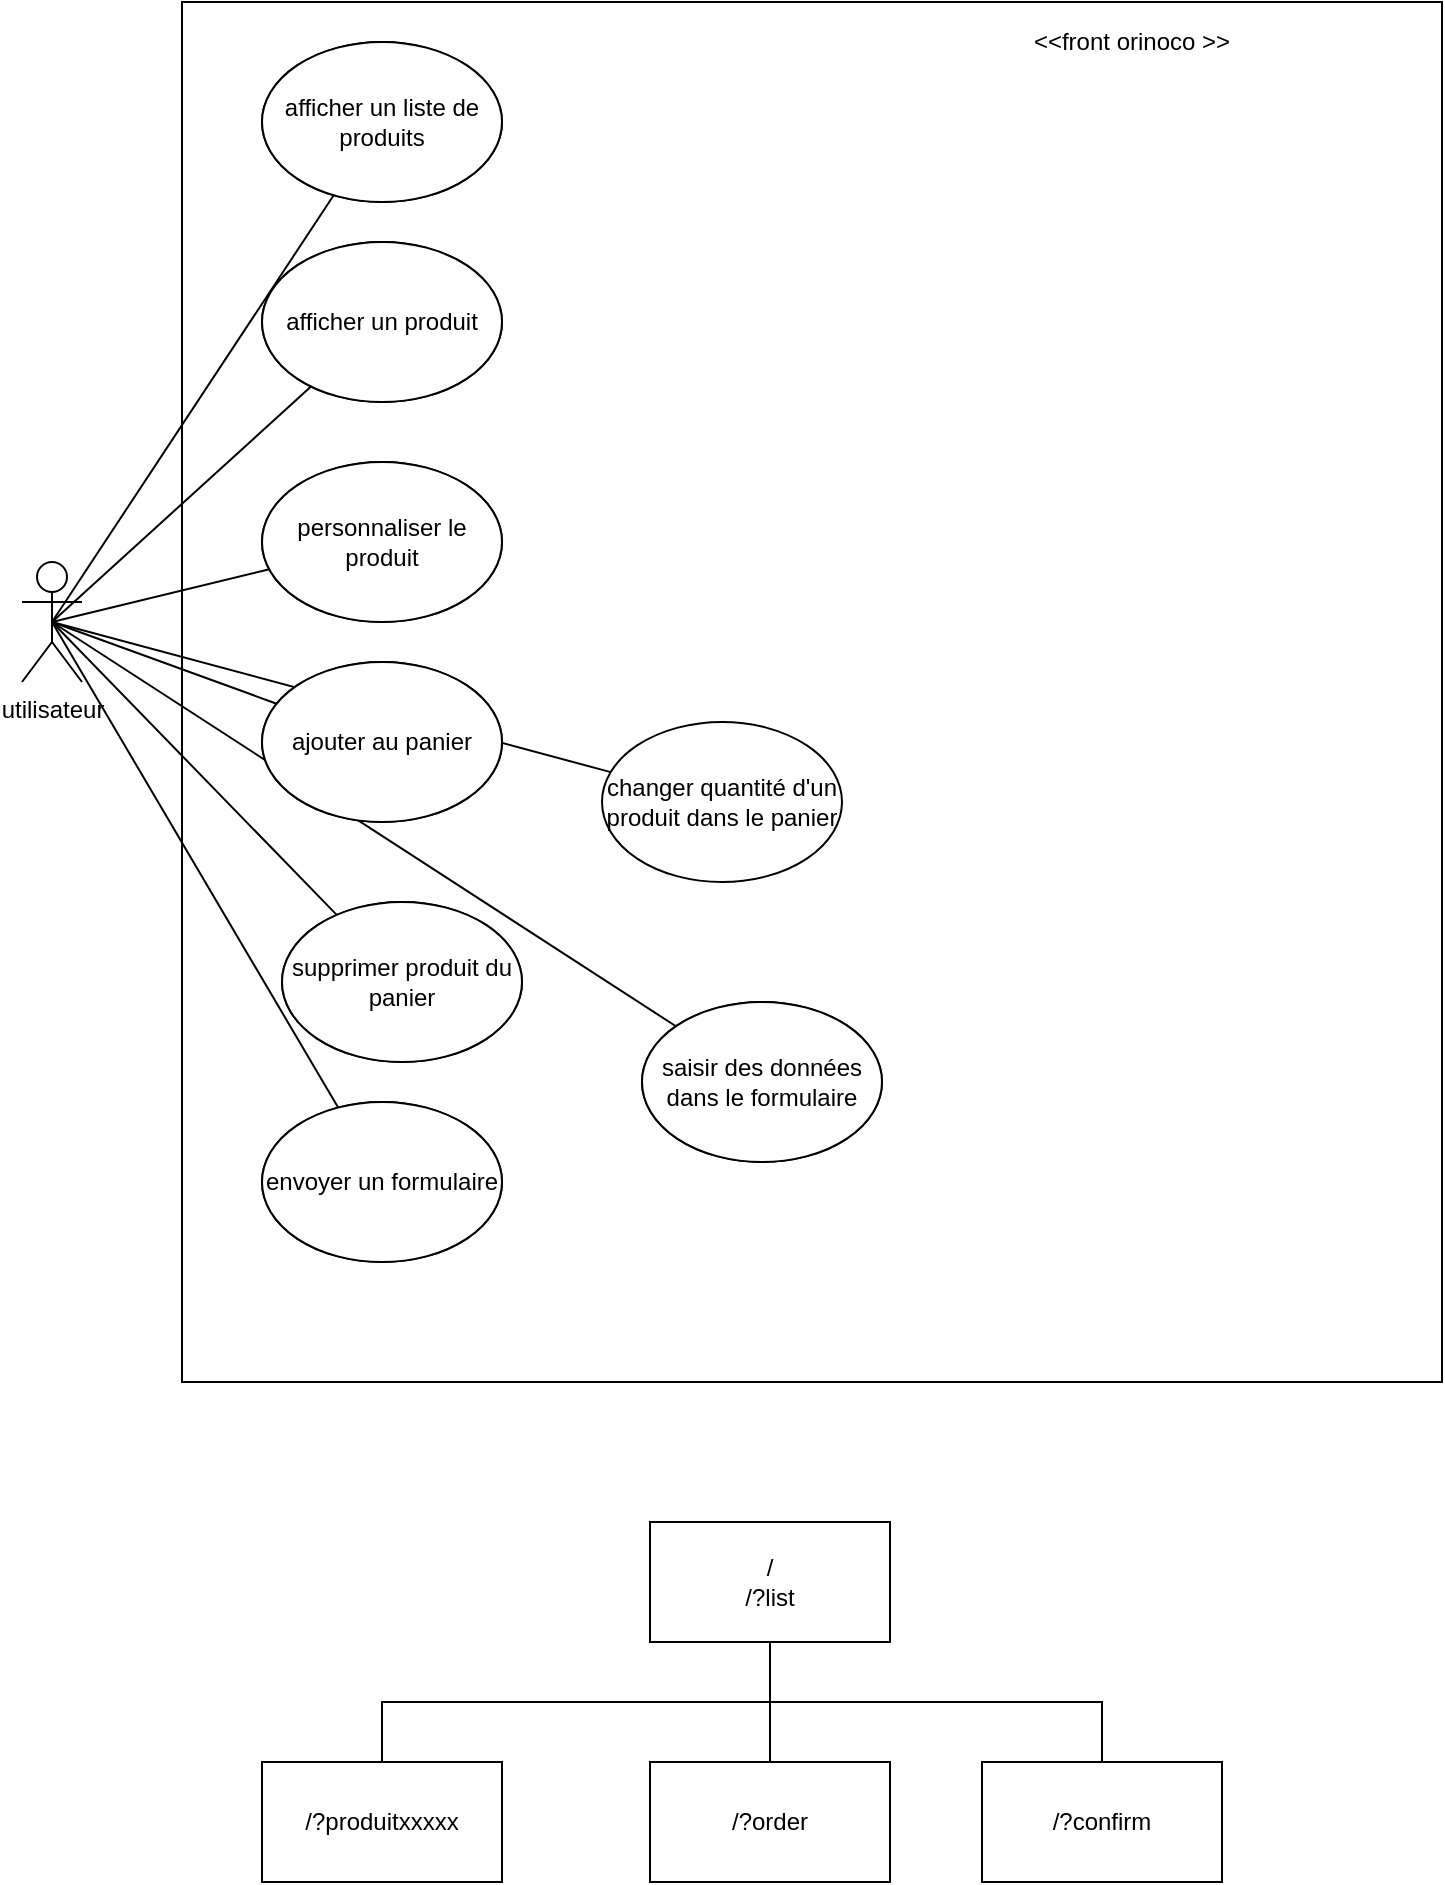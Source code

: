 <mxfile version="13.9.2" type="device" pages="9"><diagram id="F0QGddwYxRuh4j1pQKk8" name="Page-1"><mxGraphModel dx="2578" dy="965" grid="1" gridSize="10" guides="1" tooltips="1" connect="1" arrows="1" fold="1" page="1" pageScale="1" pageWidth="827" pageHeight="1169" math="0" shadow="0"><root><mxCell id="RgIix4ZL6moq7764GOnZ-0"/><mxCell id="RgIix4ZL6moq7764GOnZ-1" parent="RgIix4ZL6moq7764GOnZ-0"/><mxCell id="k4fW1-WLWaE_EQQEH9Kq-1" value="" style="rounded=0;whiteSpace=wrap;html=1;" vertex="1" parent="RgIix4ZL6moq7764GOnZ-1"><mxGeometry x="120" y="120" width="630" height="690" as="geometry"/></mxCell><mxCell id="k4fW1-WLWaE_EQQEH9Kq-12" style="rounded=0;orthogonalLoop=1;jettySize=auto;html=1;exitX=0.5;exitY=0.5;exitDx=0;exitDy=0;exitPerimeter=0;endArrow=none;endFill=0;" edge="1" parent="RgIix4ZL6moq7764GOnZ-1" source="k4fW1-WLWaE_EQQEH9Kq-0" target="k4fW1-WLWaE_EQQEH9Kq-3"><mxGeometry relative="1" as="geometry"/></mxCell><mxCell id="k4fW1-WLWaE_EQQEH9Kq-13" style="edgeStyle=none;rounded=0;orthogonalLoop=1;jettySize=auto;html=1;exitX=0.5;exitY=0.5;exitDx=0;exitDy=0;exitPerimeter=0;endArrow=none;endFill=0;" edge="1" parent="RgIix4ZL6moq7764GOnZ-1" source="k4fW1-WLWaE_EQQEH9Kq-0" target="k4fW1-WLWaE_EQQEH9Kq-4"><mxGeometry relative="1" as="geometry"/></mxCell><mxCell id="k4fW1-WLWaE_EQQEH9Kq-14" style="edgeStyle=none;rounded=0;orthogonalLoop=1;jettySize=auto;html=1;exitX=0.5;exitY=0.5;exitDx=0;exitDy=0;exitPerimeter=0;endArrow=none;endFill=0;" edge="1" parent="RgIix4ZL6moq7764GOnZ-1" source="k4fW1-WLWaE_EQQEH9Kq-0" target="k4fW1-WLWaE_EQQEH9Kq-5"><mxGeometry relative="1" as="geometry"/></mxCell><mxCell id="k4fW1-WLWaE_EQQEH9Kq-15" style="edgeStyle=none;rounded=0;orthogonalLoop=1;jettySize=auto;html=1;exitX=0.5;exitY=0.5;exitDx=0;exitDy=0;exitPerimeter=0;endArrow=none;endFill=0;" edge="1" parent="RgIix4ZL6moq7764GOnZ-1" source="k4fW1-WLWaE_EQQEH9Kq-0" target="k4fW1-WLWaE_EQQEH9Kq-6"><mxGeometry relative="1" as="geometry"/></mxCell><mxCell id="k4fW1-WLWaE_EQQEH9Kq-16" style="edgeStyle=none;rounded=0;orthogonalLoop=1;jettySize=auto;html=1;exitX=0.5;exitY=0.5;exitDx=0;exitDy=0;exitPerimeter=0;endArrow=none;endFill=0;" edge="1" parent="RgIix4ZL6moq7764GOnZ-1" source="k4fW1-WLWaE_EQQEH9Kq-0" target="k4fW1-WLWaE_EQQEH9Kq-9"><mxGeometry relative="1" as="geometry"/></mxCell><mxCell id="k4fW1-WLWaE_EQQEH9Kq-17" style="edgeStyle=none;rounded=0;orthogonalLoop=1;jettySize=auto;html=1;exitX=0.5;exitY=0.5;exitDx=0;exitDy=0;exitPerimeter=0;endArrow=none;endFill=0;" edge="1" parent="RgIix4ZL6moq7764GOnZ-1" source="k4fW1-WLWaE_EQQEH9Kq-0" target="k4fW1-WLWaE_EQQEH9Kq-10"><mxGeometry relative="1" as="geometry"/></mxCell><mxCell id="k4fW1-WLWaE_EQQEH9Kq-18" style="edgeStyle=none;rounded=0;orthogonalLoop=1;jettySize=auto;html=1;exitX=0.5;exitY=0.5;exitDx=0;exitDy=0;exitPerimeter=0;endArrow=none;endFill=0;" edge="1" parent="RgIix4ZL6moq7764GOnZ-1" source="k4fW1-WLWaE_EQQEH9Kq-0" target="k4fW1-WLWaE_EQQEH9Kq-11"><mxGeometry relative="1" as="geometry"/></mxCell><mxCell id="k4fW1-WLWaE_EQQEH9Kq-20" style="edgeStyle=none;rounded=0;orthogonalLoop=1;jettySize=auto;html=1;exitX=0.5;exitY=0.5;exitDx=0;exitDy=0;exitPerimeter=0;endArrow=none;endFill=0;" edge="1" parent="RgIix4ZL6moq7764GOnZ-1" source="k4fW1-WLWaE_EQQEH9Kq-0" target="k4fW1-WLWaE_EQQEH9Kq-19"><mxGeometry relative="1" as="geometry"/></mxCell><mxCell id="k4fW1-WLWaE_EQQEH9Kq-0" value="utilisateur" style="shape=umlActor;verticalLabelPosition=bottom;verticalAlign=top;html=1;outlineConnect=0;" vertex="1" parent="RgIix4ZL6moq7764GOnZ-1"><mxGeometry x="40" y="400" width="30" height="60" as="geometry"/></mxCell><mxCell id="k4fW1-WLWaE_EQQEH9Kq-2" value="&amp;lt;&amp;lt;front orinoco &amp;gt;&amp;gt;" style="text;html=1;strokeColor=none;fillColor=none;align=center;verticalAlign=middle;whiteSpace=wrap;rounded=0;" vertex="1" parent="RgIix4ZL6moq7764GOnZ-1"><mxGeometry x="510" y="130" width="170" height="20" as="geometry"/></mxCell><mxCell id="k4fW1-WLWaE_EQQEH9Kq-3" value="afficher un liste de produits" style="ellipse;whiteSpace=wrap;html=1;" vertex="1" parent="RgIix4ZL6moq7764GOnZ-1"><mxGeometry x="160" y="140" width="120" height="80" as="geometry"/></mxCell><mxCell id="k4fW1-WLWaE_EQQEH9Kq-4" value="afficher un produit" style="ellipse;whiteSpace=wrap;html=1;" vertex="1" parent="RgIix4ZL6moq7764GOnZ-1"><mxGeometry x="160" y="240" width="120" height="80" as="geometry"/></mxCell><mxCell id="k4fW1-WLWaE_EQQEH9Kq-5" value="personnaliser le produit" style="ellipse;whiteSpace=wrap;html=1;" vertex="1" parent="RgIix4ZL6moq7764GOnZ-1"><mxGeometry x="160" y="350" width="120" height="80" as="geometry"/></mxCell><mxCell id="k4fW1-WLWaE_EQQEH9Kq-6" value="ajouter au panier" style="ellipse;whiteSpace=wrap;html=1;" vertex="1" parent="RgIix4ZL6moq7764GOnZ-1"><mxGeometry x="160" y="450" width="120" height="80" as="geometry"/></mxCell><mxCell id="k4fW1-WLWaE_EQQEH9Kq-9" value="supprimer produit du panier" style="ellipse;whiteSpace=wrap;html=1;" vertex="1" parent="RgIix4ZL6moq7764GOnZ-1"><mxGeometry x="170" y="570" width="120" height="80" as="geometry"/></mxCell><mxCell id="k4fW1-WLWaE_EQQEH9Kq-10" value="envoyer un formulaire" style="ellipse;whiteSpace=wrap;html=1;" vertex="1" parent="RgIix4ZL6moq7764GOnZ-1"><mxGeometry x="160" y="670" width="120" height="80" as="geometry"/></mxCell><mxCell id="k4fW1-WLWaE_EQQEH9Kq-11" value="saisir des données dans le formulaire" style="ellipse;whiteSpace=wrap;html=1;" vertex="1" parent="RgIix4ZL6moq7764GOnZ-1"><mxGeometry x="350" y="620" width="120" height="80" as="geometry"/></mxCell><mxCell id="k4fW1-WLWaE_EQQEH9Kq-19" value="changer quantité d'un produit dans le panier" style="ellipse;whiteSpace=wrap;html=1;" vertex="1" parent="RgIix4ZL6moq7764GOnZ-1"><mxGeometry x="330" y="480" width="120" height="80" as="geometry"/></mxCell><mxCell id="k4fW1-WLWaE_EQQEH9Kq-23" style="edgeStyle=orthogonalEdgeStyle;rounded=0;orthogonalLoop=1;jettySize=auto;html=1;exitX=0.5;exitY=1;exitDx=0;exitDy=0;endArrow=none;endFill=0;" edge="1" parent="RgIix4ZL6moq7764GOnZ-1" source="k4fW1-WLWaE_EQQEH9Kq-21" target="k4fW1-WLWaE_EQQEH9Kq-22"><mxGeometry relative="1" as="geometry"/></mxCell><mxCell id="k4fW1-WLWaE_EQQEH9Kq-25" style="edgeStyle=orthogonalEdgeStyle;rounded=0;orthogonalLoop=1;jettySize=auto;html=1;exitX=0.5;exitY=1;exitDx=0;exitDy=0;endArrow=none;endFill=0;" edge="1" parent="RgIix4ZL6moq7764GOnZ-1" source="k4fW1-WLWaE_EQQEH9Kq-21" target="k4fW1-WLWaE_EQQEH9Kq-24"><mxGeometry relative="1" as="geometry"/></mxCell><mxCell id="k4fW1-WLWaE_EQQEH9Kq-27" style="edgeStyle=orthogonalEdgeStyle;rounded=0;orthogonalLoop=1;jettySize=auto;html=1;exitX=0.5;exitY=1;exitDx=0;exitDy=0;endArrow=none;endFill=0;" edge="1" parent="RgIix4ZL6moq7764GOnZ-1" source="k4fW1-WLWaE_EQQEH9Kq-21" target="k4fW1-WLWaE_EQQEH9Kq-26"><mxGeometry relative="1" as="geometry"/></mxCell><mxCell id="k4fW1-WLWaE_EQQEH9Kq-21" value="/&lt;br&gt;/?list" style="rounded=0;whiteSpace=wrap;html=1;" vertex="1" parent="RgIix4ZL6moq7764GOnZ-1"><mxGeometry x="354" y="880" width="120" height="60" as="geometry"/></mxCell><mxCell id="k4fW1-WLWaE_EQQEH9Kq-22" value="/?produitxxxxx" style="rounded=0;whiteSpace=wrap;html=1;" vertex="1" parent="RgIix4ZL6moq7764GOnZ-1"><mxGeometry x="160" y="1000" width="120" height="60" as="geometry"/></mxCell><mxCell id="k4fW1-WLWaE_EQQEH9Kq-24" value="/?order" style="rounded=0;whiteSpace=wrap;html=1;" vertex="1" parent="RgIix4ZL6moq7764GOnZ-1"><mxGeometry x="354" y="1000" width="120" height="60" as="geometry"/></mxCell><mxCell id="k4fW1-WLWaE_EQQEH9Kq-26" value="/?confirm" style="rounded=0;whiteSpace=wrap;html=1;" vertex="1" parent="RgIix4ZL6moq7764GOnZ-1"><mxGeometry x="520" y="1000" width="120" height="60" as="geometry"/></mxCell><mxCell id="nWMVpyGJy6CAkwZ4Zdlt-0" value="afficher un liste de produits" style="ellipse;whiteSpace=wrap;html=1;" vertex="1" parent="RgIix4ZL6moq7764GOnZ-1"><mxGeometry x="160" y="140" width="120" height="80" as="geometry"/></mxCell><mxCell id="nWMVpyGJy6CAkwZ4Zdlt-1" value="afficher un produit" style="ellipse;whiteSpace=wrap;html=1;" vertex="1" parent="RgIix4ZL6moq7764GOnZ-1"><mxGeometry x="160" y="240" width="120" height="80" as="geometry"/></mxCell><mxCell id="nWMVpyGJy6CAkwZ4Zdlt-2" value="personnaliser le produit" style="ellipse;whiteSpace=wrap;html=1;" vertex="1" parent="RgIix4ZL6moq7764GOnZ-1"><mxGeometry x="160" y="350" width="120" height="80" as="geometry"/></mxCell><mxCell id="nWMVpyGJy6CAkwZ4Zdlt-3" value="ajouter au panier" style="ellipse;whiteSpace=wrap;html=1;" vertex="1" parent="RgIix4ZL6moq7764GOnZ-1"><mxGeometry x="160" y="450" width="120" height="80" as="geometry"/></mxCell><mxCell id="nWMVpyGJy6CAkwZ4Zdlt-4" value="supprimer produit du panier" style="ellipse;whiteSpace=wrap;html=1;" vertex="1" parent="RgIix4ZL6moq7764GOnZ-1"><mxGeometry x="170" y="570" width="120" height="80" as="geometry"/></mxCell><mxCell id="nWMVpyGJy6CAkwZ4Zdlt-5" value="envoyer un formulaire" style="ellipse;whiteSpace=wrap;html=1;" vertex="1" parent="RgIix4ZL6moq7764GOnZ-1"><mxGeometry x="160" y="670" width="120" height="80" as="geometry"/></mxCell><mxCell id="nWMVpyGJy6CAkwZ4Zdlt-6" value="saisir des données dans le formulaire" style="ellipse;whiteSpace=wrap;html=1;" vertex="1" parent="RgIix4ZL6moq7764GOnZ-1"><mxGeometry x="350" y="620" width="120" height="80" as="geometry"/></mxCell></root></mxGraphModel></diagram><diagram id="U4AQ_8T_YKZP18dINIPW" name="page : base"><mxGraphModel dx="2062" dy="772" grid="1" gridSize="10" guides="1" tooltips="1" connect="1" arrows="1" fold="1" page="1" pageScale="1" pageWidth="827" pageHeight="1169" math="0" shadow="0"><root><mxCell id="G1nUa7-9c1IC5ETDoJdl-0"/><mxCell id="G1nUa7-9c1IC5ETDoJdl-1" parent="G1nUa7-9c1IC5ETDoJdl-0"/><mxCell id="p6ijnO7pCw50taFa2hCD-0" value="" style="strokeWidth=1;shadow=0;dashed=0;align=center;html=1;shape=mxgraph.mockup.containers.browserWindow;rSize=0;strokeColor=#666666;strokeColor2=#008cff;strokeColor3=#c4c4c4;mainText=,;recursiveResize=0;" vertex="1" parent="G1nUa7-9c1IC5ETDoJdl-1"><mxGeometry x="50" y="20" width="770" height="740" as="geometry"/></mxCell><mxCell id="p6ijnO7pCw50taFa2hCD-1" value="Page 1" style="strokeWidth=1;shadow=0;dashed=0;align=center;html=1;shape=mxgraph.mockup.containers.anchor;fontSize=17;fontColor=#666666;align=left;" vertex="1" parent="p6ijnO7pCw50taFa2hCD-0"><mxGeometry x="60" y="12" width="110" height="26" as="geometry"/></mxCell><mxCell id="p6ijnO7pCw50taFa2hCD-2" value="https://orinoco.com/?list" style="strokeWidth=1;shadow=0;dashed=0;align=center;html=1;shape=mxgraph.mockup.containers.anchor;rSize=0;fontSize=17;fontColor=#666666;align=left;" vertex="1" parent="p6ijnO7pCw50taFa2hCD-0"><mxGeometry x="130" y="60" width="250" height="26" as="geometry"/></mxCell><mxCell id="p6ijnO7pCw50taFa2hCD-3" value="" style="html=1;verticalLabelPosition=bottom;align=center;labelBackgroundColor=#ffffff;verticalAlign=top;strokeWidth=2;strokeColor=#0080F0;shadow=0;dashed=0;shape=mxgraph.ios7.icons.shopping_cart;" vertex="1" parent="p6ijnO7pCw50taFa2hCD-0"><mxGeometry x="590" y="140" width="30" height="25.5" as="geometry"/></mxCell><mxCell id="p6ijnO7pCw50taFa2hCD-4" value="" style="group" vertex="1" connectable="0" parent="p6ijnO7pCw50taFa2hCD-0"><mxGeometry x="70" y="140" width="120" height="60" as="geometry"/></mxCell><mxCell id="p6ijnO7pCw50taFa2hCD-5" value="" style="rounded=0;whiteSpace=wrap;html=1;" vertex="1" parent="p6ijnO7pCw50taFa2hCD-4"><mxGeometry width="120" height="60" as="geometry"/></mxCell><mxCell id="p6ijnO7pCw50taFa2hCD-6" value="" style="endArrow=none;html=1;entryX=1;entryY=0;entryDx=0;entryDy=0;exitX=0;exitY=1;exitDx=0;exitDy=0;" edge="1" parent="p6ijnO7pCw50taFa2hCD-4" source="p6ijnO7pCw50taFa2hCD-5" target="p6ijnO7pCw50taFa2hCD-5"><mxGeometry width="50" height="50" relative="1" as="geometry"><mxPoint x="310" y="270" as="sourcePoint"/><mxPoint x="360" y="220" as="targetPoint"/></mxGeometry></mxCell><mxCell id="p6ijnO7pCw50taFa2hCD-7" value="" style="endArrow=none;html=1;entryX=0;entryY=0;entryDx=0;entryDy=0;exitX=1;exitY=1;exitDx=0;exitDy=0;" edge="1" parent="p6ijnO7pCw50taFa2hCD-4" source="p6ijnO7pCw50taFa2hCD-5" target="p6ijnO7pCw50taFa2hCD-5"><mxGeometry width="50" height="50" relative="1" as="geometry"><mxPoint x="310" y="270" as="sourcePoint"/><mxPoint x="360" y="220" as="targetPoint"/></mxGeometry></mxCell><mxCell id="p6ijnO7pCw50taFa2hCD-8" value="2" style="ellipse;whiteSpace=wrap;html=1;aspect=fixed;" vertex="1" parent="p6ijnO7pCw50taFa2hCD-0"><mxGeometry x="600" y="130" width="20" height="20" as="geometry"/></mxCell><mxCell id="p6ijnO7pCw50taFa2hCD-22" value="" style="rounded=0;whiteSpace=wrap;html=1;align=left;fillColor=none;dashed=1;" vertex="1" parent="p6ijnO7pCw50taFa2hCD-0"><mxGeometry x="10" y="240" width="740" height="490" as="geometry"/></mxCell><mxCell id="p6ijnO7pCw50taFa2hCD-23" value="orinokids &amp;gt; accueil &amp;gt; fiche produit" style="rounded=0;whiteSpace=wrap;html=1;strokeColor=#000000;fillColor=#ffffff;align=left;" vertex="1" parent="G1nUa7-9c1IC5ETDoJdl-1"><mxGeometry x="70" y="230" width="680" height="20" as="geometry"/></mxCell><mxCell id="5aEWz5TgRZYSSx4jj8Wf-8" value="Page" style="swimlane;fontStyle=1;align=center;verticalAlign=top;childLayout=stackLayout;horizontal=1;startSize=26;horizontalStack=0;resizeParent=1;resizeParentMax=0;resizeLast=0;collapsible=1;marginBottom=0;strokeColor=#000000;fillColor=none;" vertex="1" parent="G1nUa7-9c1IC5ETDoJdl-1"><mxGeometry x="900" y="180" width="160" height="288" as="geometry"/></mxCell><mxCell id="5aEWz5TgRZYSSx4jj8Wf-9" value="+ currentPage" style="text;strokeColor=none;fillColor=none;align=left;verticalAlign=top;spacingLeft=4;spacingRight=4;overflow=hidden;rotatable=0;points=[[0,0.5],[1,0.5]];portConstraint=eastwest;" vertex="1" parent="5aEWz5TgRZYSSx4jj8Wf-8"><mxGeometry y="26" width="160" height="94" as="geometry"/></mxCell><mxCell id="5aEWz5TgRZYSSx4jj8Wf-10" value="" style="line;strokeWidth=1;fillColor=none;align=left;verticalAlign=middle;spacingTop=-1;spacingLeft=3;spacingRight=3;rotatable=0;labelPosition=right;points=[];portConstraint=eastwest;" vertex="1" parent="5aEWz5TgRZYSSx4jj8Wf-8"><mxGeometry y="120" width="160" height="8" as="geometry"/></mxCell><mxCell id="5aEWz5TgRZYSSx4jj8Wf-11" value="+ changePage()" style="text;strokeColor=none;fillColor=none;align=left;verticalAlign=top;spacingLeft=4;spacingRight=4;overflow=hidden;rotatable=0;points=[[0,0.5],[1,0.5]];portConstraint=eastwest;" vertex="1" parent="5aEWz5TgRZYSSx4jj8Wf-8"><mxGeometry y="128" width="160" height="160" as="geometry"/></mxCell></root></mxGraphModel></diagram><diagram name="page : produit" id="uEITXKzC4U_OqO6743LZ"><mxGraphModel dx="2062" dy="772" grid="1" gridSize="10" guides="1" tooltips="1" connect="1" arrows="1" fold="1" page="1" pageScale="1" pageWidth="827" pageHeight="1169" math="0" shadow="0"><root><mxCell id="QdTsQ08WYa1_S3bwSCUb-0"/><mxCell id="QdTsQ08WYa1_S3bwSCUb-1" parent="QdTsQ08WYa1_S3bwSCUb-0"/><mxCell id="igSLGqPCAyiNKcKgSIxj-0" value="" style="strokeWidth=1;shadow=0;dashed=0;align=center;html=1;shape=mxgraph.mockup.containers.browserWindow;rSize=0;strokeColor2=#008cff;strokeColor3=#c4c4c4;mainText=,;recursiveResize=0;strokeColor=#CCCCCC;" vertex="1" parent="QdTsQ08WYa1_S3bwSCUb-1"><mxGeometry x="50" y="20" width="770" height="740" as="geometry"/></mxCell><mxCell id="igSLGqPCAyiNKcKgSIxj-1" value="Page 1" style="strokeWidth=1;shadow=0;dashed=0;align=center;html=1;shape=mxgraph.mockup.containers.anchor;fontSize=17;fontColor=#666666;align=left;" vertex="1" parent="igSLGqPCAyiNKcKgSIxj-0"><mxGeometry x="60" y="12" width="110" height="26" as="geometry"/></mxCell><mxCell id="igSLGqPCAyiNKcKgSIxj-2" value="https://orinoco.com/?list" style="strokeWidth=1;shadow=0;dashed=0;align=center;html=1;shape=mxgraph.mockup.containers.anchor;rSize=0;fontSize=17;fontColor=#666666;align=left;" vertex="1" parent="igSLGqPCAyiNKcKgSIxj-0"><mxGeometry x="130" y="60" width="250" height="26" as="geometry"/></mxCell><mxCell id="igSLGqPCAyiNKcKgSIxj-3" value="" style="html=1;verticalLabelPosition=bottom;align=center;labelBackgroundColor=#ffffff;verticalAlign=top;strokeWidth=2;strokeColor=#0080F0;shadow=0;dashed=0;shape=mxgraph.ios7.icons.shopping_cart;" vertex="1" parent="igSLGqPCAyiNKcKgSIxj-0"><mxGeometry x="590" y="140" width="30" height="25.5" as="geometry"/></mxCell><mxCell id="igSLGqPCAyiNKcKgSIxj-4" value="" style="group" vertex="1" connectable="0" parent="igSLGqPCAyiNKcKgSIxj-0"><mxGeometry x="70" y="140" width="120" height="60" as="geometry"/></mxCell><mxCell id="igSLGqPCAyiNKcKgSIxj-5" value="" style="rounded=0;whiteSpace=wrap;html=1;" vertex="1" parent="igSLGqPCAyiNKcKgSIxj-4"><mxGeometry width="120" height="60" as="geometry"/></mxCell><mxCell id="igSLGqPCAyiNKcKgSIxj-6" value="" style="endArrow=none;html=1;entryX=1;entryY=0;entryDx=0;entryDy=0;exitX=0;exitY=1;exitDx=0;exitDy=0;" edge="1" parent="igSLGqPCAyiNKcKgSIxj-4" source="igSLGqPCAyiNKcKgSIxj-5" target="igSLGqPCAyiNKcKgSIxj-5"><mxGeometry width="50" height="50" relative="1" as="geometry"><mxPoint x="310" y="270" as="sourcePoint"/><mxPoint x="360" y="220" as="targetPoint"/></mxGeometry></mxCell><mxCell id="igSLGqPCAyiNKcKgSIxj-7" value="" style="endArrow=none;html=1;entryX=0;entryY=0;entryDx=0;entryDy=0;exitX=1;exitY=1;exitDx=0;exitDy=0;" edge="1" parent="igSLGqPCAyiNKcKgSIxj-4" source="igSLGqPCAyiNKcKgSIxj-5" target="igSLGqPCAyiNKcKgSIxj-5"><mxGeometry width="50" height="50" relative="1" as="geometry"><mxPoint x="310" y="270" as="sourcePoint"/><mxPoint x="360" y="220" as="targetPoint"/></mxGeometry></mxCell><mxCell id="igSLGqPCAyiNKcKgSIxj-44" value="2" style="ellipse;whiteSpace=wrap;html=1;aspect=fixed;" vertex="1" parent="igSLGqPCAyiNKcKgSIxj-0"><mxGeometry x="600" y="130" width="20" height="20" as="geometry"/></mxCell><mxCell id="igSLGqPCAyiNKcKgSIxj-16" value="ajouter au panier" style="rounded=1;whiteSpace=wrap;html=1;" vertex="1" parent="igSLGqPCAyiNKcKgSIxj-0"><mxGeometry x="300" y="640" width="190" height="40" as="geometry"/></mxCell><mxCell id="jEj1Tez6QTu5Qi0gRItM-1" value="&lt;h1&gt;nom&lt;/h1&gt;&lt;p&gt;Lorem ipsum dolor sit amet, consectetur adipisicing elit, sed do eiusmod tempor incididunt ut labore et dolore magna aliqua.&lt;/p&gt;" style="text;html=1;strokeColor=none;fillColor=none;spacing=5;spacingTop=-20;whiteSpace=wrap;overflow=hidden;rounded=0;align=left;" vertex="1" parent="igSLGqPCAyiNKcKgSIxj-0"><mxGeometry x="140" y="410" width="190" height="120" as="geometry"/></mxCell><mxCell id="igSLGqPCAyiNKcKgSIxj-10" value="" style="group" vertex="1" connectable="0" parent="igSLGqPCAyiNKcKgSIxj-0"><mxGeometry x="140" y="260" width="320" height="150" as="geometry"/></mxCell><mxCell id="igSLGqPCAyiNKcKgSIxj-11" value="" style="rounded=0;whiteSpace=wrap;html=1;" vertex="1" parent="igSLGqPCAyiNKcKgSIxj-10"><mxGeometry width="320" height="150" as="geometry"/></mxCell><mxCell id="igSLGqPCAyiNKcKgSIxj-12" value="" style="endArrow=none;html=1;entryX=1;entryY=0;entryDx=0;entryDy=0;exitX=0;exitY=1;exitDx=0;exitDy=0;" edge="1" parent="igSLGqPCAyiNKcKgSIxj-10" source="igSLGqPCAyiNKcKgSIxj-11" target="igSLGqPCAyiNKcKgSIxj-11"><mxGeometry width="50" height="50" relative="1" as="geometry"><mxPoint x="826.667" y="675" as="sourcePoint"/><mxPoint x="960" y="550" as="targetPoint"/></mxGeometry></mxCell><mxCell id="igSLGqPCAyiNKcKgSIxj-13" value="" style="endArrow=none;html=1;entryX=0;entryY=0;entryDx=0;entryDy=0;exitX=1;exitY=1;exitDx=0;exitDy=0;" edge="1" parent="igSLGqPCAyiNKcKgSIxj-10" source="igSLGqPCAyiNKcKgSIxj-11" target="igSLGqPCAyiNKcKgSIxj-11"><mxGeometry width="50" height="50" relative="1" as="geometry"><mxPoint x="826.667" y="675" as="sourcePoint"/><mxPoint x="960" y="550" as="targetPoint"/></mxGeometry></mxCell><mxCell id="jEj1Tez6QTu5Qi0gRItM-2" value="prix" style="text;html=1;strokeColor=none;fillColor=none;align=center;verticalAlign=middle;whiteSpace=wrap;rounded=0;" vertex="1" parent="igSLGqPCAyiNKcKgSIxj-0"><mxGeometry x="550" y="280" width="40" height="20" as="geometry"/></mxCell><mxCell id="jEj1Tez6QTu5Qi0gRItM-8" value="" style="strokeWidth=1;shadow=0;dashed=0;align=center;html=1;shape=mxgraph.mockup.forms.rrect;rSize=0;strokeColor=#999999;fillColor=#ffffff;recursiveResize=0;" vertex="1" parent="igSLGqPCAyiNKcKgSIxj-0"><mxGeometry x="495" y="410" width="150" height="120" as="geometry"/></mxCell><mxCell id="jEj1Tez6QTu5Qi0gRItM-9" value="Setting 1" style="shape=ellipse;rSize=0;fillColor=#eeeeee;strokeColor=#999999;gradientColor=#cccccc;html=1;align=left;spacingLeft=4;fontSize=17;fontColor=#666666;labelPosition=right;" vertex="1" parent="jEj1Tez6QTu5Qi0gRItM-8"><mxGeometry x="8" y="7.5" width="15" height="15" as="geometry"/></mxCell><mxCell id="jEj1Tez6QTu5Qi0gRItM-10" value="Setting 2" style="shape=ellipse;rSize=0;fillColor=#eeeeee;strokeColor=#999999;gradientColor=#cccccc;html=1;align=left;spacingLeft=4;fontSize=17;fontColor=#666666;labelPosition=right;" vertex="1" parent="jEj1Tez6QTu5Qi0gRItM-8"><mxGeometry x="8" y="37.5" width="15" height="15" as="geometry"/></mxCell><mxCell id="jEj1Tez6QTu5Qi0gRItM-11" value="Setting 3" style="shape=ellipse;rSize=0;fillColor=#aaaaaa;strokeColor=#444444;gradientColor=#666666;html=1;align=left;spacingLeft=4;fontSize=17;fontColor=#008cff;labelPosition=right;" vertex="1" parent="jEj1Tez6QTu5Qi0gRItM-8"><mxGeometry x="8" y="67.5" width="15" height="15" as="geometry"/></mxCell><mxCell id="jEj1Tez6QTu5Qi0gRItM-12" value="" style="shape=ellipse;fillColor=#444444;strokeColor=none;html=1;" vertex="1" parent="jEj1Tez6QTu5Qi0gRItM-11"><mxGeometry x="3" y="3" width="9" height="9" as="geometry"/></mxCell><mxCell id="jEj1Tez6QTu5Qi0gRItM-13" value="Setting 4" style="shape=ellipse;rSize=0;fillColor=#eeeeee;strokeColor=#999999;gradientColor=#cccccc;html=1;align=left;spacingLeft=4;fontSize=17;fontColor=#666666;labelPosition=right;" vertex="1" parent="jEj1Tez6QTu5Qi0gRItM-8"><mxGeometry x="8" y="97.5" width="15" height="15" as="geometry"/></mxCell><mxCell id="jEj1Tez6QTu5Qi0gRItM-0" value="orinokids &amp;gt; accueil &amp;gt; fiche produit" style="rounded=0;whiteSpace=wrap;html=1;strokeColor=#000000;fillColor=#ffffff;align=left;" vertex="1" parent="QdTsQ08WYa1_S3bwSCUb-1"><mxGeometry x="70" y="230" width="680" height="20" as="geometry"/></mxCell><mxCell id="tkwJw51A7riewpo4dTny-0" value="PageProduit" style="swimlane;fontStyle=1;align=center;verticalAlign=top;childLayout=stackLayout;horizontal=1;startSize=26;horizontalStack=0;resizeParent=1;resizeParentMax=0;resizeLast=0;collapsible=1;marginBottom=0;fillColor=none;" vertex="1" parent="QdTsQ08WYa1_S3bwSCUb-1"><mxGeometry x="1010" y="160" width="160" height="508" as="geometry"/></mxCell><mxCell id="tkwJw51A7riewpo4dTny-1" value="+ nom&#10;+ description&#10;+ prix&#10;+ variantes" style="text;fillColor=none;align=left;verticalAlign=top;spacingLeft=4;spacingRight=4;overflow=hidden;rotatable=0;points=[[0,0.5],[1,0.5]];portConstraint=eastwest;strokeColor=#000000;" vertex="1" parent="tkwJw51A7riewpo4dTny-0"><mxGeometry y="26" width="160" height="154" as="geometry"/></mxCell><mxCell id="tkwJw51A7riewpo4dTny-2" value="" style="line;strokeWidth=1;fillColor=none;align=left;verticalAlign=middle;spacingTop=-1;spacingLeft=3;spacingRight=3;rotatable=0;labelPosition=right;points=[];portConstraint=eastwest;" vertex="1" parent="tkwJw51A7riewpo4dTny-0"><mxGeometry y="180" width="160" height="8" as="geometry"/></mxCell><mxCell id="tkwJw51A7riewpo4dTny-3" value="+ ajouter au panier" style="text;fillColor=none;align=left;verticalAlign=top;spacingLeft=4;spacingRight=4;overflow=hidden;rotatable=0;points=[[0,0.5],[1,0.5]];portConstraint=eastwest;strokeColor=#000000;" vertex="1" parent="tkwJw51A7riewpo4dTny-0"><mxGeometry y="188" width="160" height="320" as="geometry"/></mxCell></root></mxGraphModel></diagram><diagram id="IfX9EiruqtJ4PPnve9MO" name="page : liste produits"><mxGraphModel dx="2062" dy="772" grid="1" gridSize="10" guides="1" tooltips="1" connect="1" arrows="1" fold="1" page="1" pageScale="1" pageWidth="827" pageHeight="1169" math="0" shadow="0"><root><mxCell id="sTZMeob2UeYmfl8NVCva-0"/><mxCell id="sTZMeob2UeYmfl8NVCva-1" parent="sTZMeob2UeYmfl8NVCva-0"/><mxCell id="sTZMeob2UeYmfl8NVCva-2" value="" style="strokeWidth=1;shadow=0;dashed=0;align=center;html=1;shape=mxgraph.mockup.containers.browserWindow;rSize=0;strokeColor=#666666;strokeColor2=#008cff;strokeColor3=#c4c4c4;mainText=,;recursiveResize=0;" vertex="1" parent="sTZMeob2UeYmfl8NVCva-1"><mxGeometry x="50" y="20" width="740" height="750" as="geometry"/></mxCell><mxCell id="sTZMeob2UeYmfl8NVCva-3" value="Page 1" style="strokeWidth=1;shadow=0;dashed=0;align=center;html=1;shape=mxgraph.mockup.containers.anchor;fontSize=17;fontColor=#666666;align=left;" vertex="1" parent="sTZMeob2UeYmfl8NVCva-2"><mxGeometry x="60" y="12" width="110" height="26" as="geometry"/></mxCell><mxCell id="sTZMeob2UeYmfl8NVCva-4" value="https://orinoco.com/?list" style="strokeWidth=1;shadow=0;dashed=0;align=center;html=1;shape=mxgraph.mockup.containers.anchor;rSize=0;fontSize=17;fontColor=#666666;align=left;" vertex="1" parent="sTZMeob2UeYmfl8NVCva-2"><mxGeometry x="130" y="60" width="250" height="26" as="geometry"/></mxCell><mxCell id="uU99dJCsyFlHhA5uDpOV-3" value="" style="html=1;verticalLabelPosition=bottom;align=center;labelBackgroundColor=#ffffff;verticalAlign=top;strokeWidth=2;strokeColor=#0080F0;shadow=0;dashed=0;shape=mxgraph.ios7.icons.shopping_cart;" vertex="1" parent="sTZMeob2UeYmfl8NVCva-2"><mxGeometry x="590" y="140" width="30" height="25.5" as="geometry"/></mxCell><mxCell id="uU99dJCsyFlHhA5uDpOV-5" value="" style="group" vertex="1" connectable="0" parent="sTZMeob2UeYmfl8NVCva-2"><mxGeometry x="70" y="140" width="120" height="60" as="geometry"/></mxCell><mxCell id="uU99dJCsyFlHhA5uDpOV-0" value="" style="rounded=0;whiteSpace=wrap;html=1;" vertex="1" parent="uU99dJCsyFlHhA5uDpOV-5"><mxGeometry width="120" height="60" as="geometry"/></mxCell><mxCell id="uU99dJCsyFlHhA5uDpOV-1" value="" style="endArrow=none;html=1;entryX=1;entryY=0;entryDx=0;entryDy=0;exitX=0;exitY=1;exitDx=0;exitDy=0;" edge="1" parent="uU99dJCsyFlHhA5uDpOV-5" source="uU99dJCsyFlHhA5uDpOV-0" target="uU99dJCsyFlHhA5uDpOV-0"><mxGeometry width="50" height="50" relative="1" as="geometry"><mxPoint x="310" y="270" as="sourcePoint"/><mxPoint x="360" y="220" as="targetPoint"/></mxGeometry></mxCell><mxCell id="uU99dJCsyFlHhA5uDpOV-2" value="" style="endArrow=none;html=1;entryX=0;entryY=0;entryDx=0;entryDy=0;exitX=1;exitY=1;exitDx=0;exitDy=0;" edge="1" parent="uU99dJCsyFlHhA5uDpOV-5" source="uU99dJCsyFlHhA5uDpOV-0" target="uU99dJCsyFlHhA5uDpOV-0"><mxGeometry width="50" height="50" relative="1" as="geometry"><mxPoint x="310" y="270" as="sourcePoint"/><mxPoint x="360" y="220" as="targetPoint"/></mxGeometry></mxCell><mxCell id="uU99dJCsyFlHhA5uDpOV-15" value="" style="group" vertex="1" connectable="0" parent="sTZMeob2UeYmfl8NVCva-2"><mxGeometry x="30" y="250" width="250" height="200" as="geometry"/></mxCell><mxCell id="uU99dJCsyFlHhA5uDpOV-4" value="" style="rounded=1;whiteSpace=wrap;html=1;" vertex="1" parent="uU99dJCsyFlHhA5uDpOV-15"><mxGeometry width="250" height="200" as="geometry"/></mxCell><mxCell id="uU99dJCsyFlHhA5uDpOV-6" value="" style="group" vertex="1" connectable="0" parent="uU99dJCsyFlHhA5uDpOV-15"><mxGeometry x="17" y="20" width="213" height="70" as="geometry"/></mxCell><mxCell id="uU99dJCsyFlHhA5uDpOV-7" value="" style="rounded=0;whiteSpace=wrap;html=1;" vertex="1" parent="uU99dJCsyFlHhA5uDpOV-6"><mxGeometry width="213" height="70" as="geometry"/></mxCell><mxCell id="uU99dJCsyFlHhA5uDpOV-8" value="" style="endArrow=none;html=1;entryX=1;entryY=0;entryDx=0;entryDy=0;exitX=0;exitY=1;exitDx=0;exitDy=0;" edge="1" parent="uU99dJCsyFlHhA5uDpOV-6" source="uU99dJCsyFlHhA5uDpOV-7" target="uU99dJCsyFlHhA5uDpOV-7"><mxGeometry width="50" height="50" relative="1" as="geometry"><mxPoint x="550.25" y="315" as="sourcePoint"/><mxPoint x="639" y="256.667" as="targetPoint"/></mxGeometry></mxCell><mxCell id="uU99dJCsyFlHhA5uDpOV-9" value="" style="endArrow=none;html=1;entryX=0;entryY=0;entryDx=0;entryDy=0;exitX=1;exitY=1;exitDx=0;exitDy=0;" edge="1" parent="uU99dJCsyFlHhA5uDpOV-6" source="uU99dJCsyFlHhA5uDpOV-7" target="uU99dJCsyFlHhA5uDpOV-7"><mxGeometry width="50" height="50" relative="1" as="geometry"><mxPoint x="550.25" y="315" as="sourcePoint"/><mxPoint x="639" y="256.667" as="targetPoint"/></mxGeometry></mxCell><mxCell id="uU99dJCsyFlHhA5uDpOV-11" value="nom" style="text;html=1;strokeColor=none;fillColor=none;align=center;verticalAlign=middle;whiteSpace=wrap;rounded=0;" vertex="1" parent="uU99dJCsyFlHhA5uDpOV-15"><mxGeometry x="103.5" y="140" width="40" height="20" as="geometry"/></mxCell><mxCell id="uU99dJCsyFlHhA5uDpOV-12" value="prix" style="text;html=1;strokeColor=none;fillColor=none;align=center;verticalAlign=middle;whiteSpace=wrap;rounded=0;" vertex="1" parent="uU99dJCsyFlHhA5uDpOV-15"><mxGeometry x="105" y="160" width="40" height="20" as="geometry"/></mxCell><mxCell id="uU99dJCsyFlHhA5uDpOV-14" value="voir produit" style="rounded=1;whiteSpace=wrap;html=1;" vertex="1" parent="uU99dJCsyFlHhA5uDpOV-15"><mxGeometry x="28.5" y="100" width="190" height="40" as="geometry"/></mxCell><mxCell id="Hr7vDtG3c3h5s9P6Nr1D-0" value="" style="group" vertex="1" connectable="0" parent="sTZMeob2UeYmfl8NVCva-2"><mxGeometry x="440" y="250" width="250" height="200" as="geometry"/></mxCell><mxCell id="Hr7vDtG3c3h5s9P6Nr1D-1" value="" style="rounded=1;whiteSpace=wrap;html=1;" vertex="1" parent="Hr7vDtG3c3h5s9P6Nr1D-0"><mxGeometry width="250" height="200" as="geometry"/></mxCell><mxCell id="Hr7vDtG3c3h5s9P6Nr1D-2" value="" style="group" vertex="1" connectable="0" parent="Hr7vDtG3c3h5s9P6Nr1D-0"><mxGeometry x="17" y="20" width="213" height="70" as="geometry"/></mxCell><mxCell id="Hr7vDtG3c3h5s9P6Nr1D-3" value="" style="rounded=0;whiteSpace=wrap;html=1;" vertex="1" parent="Hr7vDtG3c3h5s9P6Nr1D-2"><mxGeometry width="213" height="70" as="geometry"/></mxCell><mxCell id="Hr7vDtG3c3h5s9P6Nr1D-4" value="" style="endArrow=none;html=1;entryX=1;entryY=0;entryDx=0;entryDy=0;exitX=0;exitY=1;exitDx=0;exitDy=0;" edge="1" parent="Hr7vDtG3c3h5s9P6Nr1D-2" source="Hr7vDtG3c3h5s9P6Nr1D-3" target="Hr7vDtG3c3h5s9P6Nr1D-3"><mxGeometry width="50" height="50" relative="1" as="geometry"><mxPoint x="550.25" y="315" as="sourcePoint"/><mxPoint x="639" y="256.667" as="targetPoint"/></mxGeometry></mxCell><mxCell id="Hr7vDtG3c3h5s9P6Nr1D-5" value="" style="endArrow=none;html=1;entryX=0;entryY=0;entryDx=0;entryDy=0;exitX=1;exitY=1;exitDx=0;exitDy=0;" edge="1" parent="Hr7vDtG3c3h5s9P6Nr1D-2" source="Hr7vDtG3c3h5s9P6Nr1D-3" target="Hr7vDtG3c3h5s9P6Nr1D-3"><mxGeometry width="50" height="50" relative="1" as="geometry"><mxPoint x="550.25" y="315" as="sourcePoint"/><mxPoint x="639" y="256.667" as="targetPoint"/></mxGeometry></mxCell><mxCell id="Hr7vDtG3c3h5s9P6Nr1D-6" value="nom" style="text;html=1;strokeColor=none;fillColor=none;align=center;verticalAlign=middle;whiteSpace=wrap;rounded=0;" vertex="1" parent="Hr7vDtG3c3h5s9P6Nr1D-0"><mxGeometry x="103.5" y="140" width="40" height="20" as="geometry"/></mxCell><mxCell id="Hr7vDtG3c3h5s9P6Nr1D-7" value="prix" style="text;html=1;strokeColor=none;fillColor=none;align=center;verticalAlign=middle;whiteSpace=wrap;rounded=0;" vertex="1" parent="Hr7vDtG3c3h5s9P6Nr1D-0"><mxGeometry x="105" y="160" width="40" height="20" as="geometry"/></mxCell><mxCell id="Hr7vDtG3c3h5s9P6Nr1D-8" value="voir produit" style="rounded=1;whiteSpace=wrap;html=1;" vertex="1" parent="Hr7vDtG3c3h5s9P6Nr1D-0"><mxGeometry x="28.5" y="100" width="190" height="40" as="geometry"/></mxCell><mxCell id="Hr7vDtG3c3h5s9P6Nr1D-9" value="" style="group" vertex="1" connectable="0" parent="sTZMeob2UeYmfl8NVCva-2"><mxGeometry x="30" y="500" width="250" height="200" as="geometry"/></mxCell><mxCell id="Hr7vDtG3c3h5s9P6Nr1D-10" value="" style="rounded=1;whiteSpace=wrap;html=1;" vertex="1" parent="Hr7vDtG3c3h5s9P6Nr1D-9"><mxGeometry width="250" height="200" as="geometry"/></mxCell><mxCell id="Hr7vDtG3c3h5s9P6Nr1D-11" value="" style="group" vertex="1" connectable="0" parent="Hr7vDtG3c3h5s9P6Nr1D-9"><mxGeometry x="17" y="20" width="213" height="70" as="geometry"/></mxCell><mxCell id="Hr7vDtG3c3h5s9P6Nr1D-12" value="" style="rounded=0;whiteSpace=wrap;html=1;" vertex="1" parent="Hr7vDtG3c3h5s9P6Nr1D-11"><mxGeometry width="213" height="70" as="geometry"/></mxCell><mxCell id="Hr7vDtG3c3h5s9P6Nr1D-13" value="" style="endArrow=none;html=1;entryX=1;entryY=0;entryDx=0;entryDy=0;exitX=0;exitY=1;exitDx=0;exitDy=0;" edge="1" parent="Hr7vDtG3c3h5s9P6Nr1D-11" source="Hr7vDtG3c3h5s9P6Nr1D-12" target="Hr7vDtG3c3h5s9P6Nr1D-12"><mxGeometry width="50" height="50" relative="1" as="geometry"><mxPoint x="550.25" y="315" as="sourcePoint"/><mxPoint x="639" y="256.667" as="targetPoint"/></mxGeometry></mxCell><mxCell id="Hr7vDtG3c3h5s9P6Nr1D-14" value="" style="endArrow=none;html=1;entryX=0;entryY=0;entryDx=0;entryDy=0;exitX=1;exitY=1;exitDx=0;exitDy=0;" edge="1" parent="Hr7vDtG3c3h5s9P6Nr1D-11" source="Hr7vDtG3c3h5s9P6Nr1D-12" target="Hr7vDtG3c3h5s9P6Nr1D-12"><mxGeometry width="50" height="50" relative="1" as="geometry"><mxPoint x="550.25" y="315" as="sourcePoint"/><mxPoint x="639" y="256.667" as="targetPoint"/></mxGeometry></mxCell><mxCell id="Hr7vDtG3c3h5s9P6Nr1D-15" value="nom" style="text;html=1;strokeColor=none;fillColor=none;align=center;verticalAlign=middle;whiteSpace=wrap;rounded=0;" vertex="1" parent="Hr7vDtG3c3h5s9P6Nr1D-9"><mxGeometry x="103.5" y="140" width="40" height="20" as="geometry"/></mxCell><mxCell id="Hr7vDtG3c3h5s9P6Nr1D-16" value="prix" style="text;html=1;strokeColor=none;fillColor=none;align=center;verticalAlign=middle;whiteSpace=wrap;rounded=0;" vertex="1" parent="Hr7vDtG3c3h5s9P6Nr1D-9"><mxGeometry x="105" y="160" width="40" height="20" as="geometry"/></mxCell><mxCell id="Hr7vDtG3c3h5s9P6Nr1D-17" value="voir produit" style="rounded=1;whiteSpace=wrap;html=1;" vertex="1" parent="Hr7vDtG3c3h5s9P6Nr1D-9"><mxGeometry x="28.5" y="100" width="190" height="40" as="geometry"/></mxCell><mxCell id="Hr7vDtG3c3h5s9P6Nr1D-18" value="" style="group" vertex="1" connectable="0" parent="sTZMeob2UeYmfl8NVCva-2"><mxGeometry x="440" y="490" width="250" height="200" as="geometry"/></mxCell><mxCell id="Hr7vDtG3c3h5s9P6Nr1D-19" value="" style="rounded=1;whiteSpace=wrap;html=1;" vertex="1" parent="Hr7vDtG3c3h5s9P6Nr1D-18"><mxGeometry width="250" height="200" as="geometry"/></mxCell><mxCell id="Hr7vDtG3c3h5s9P6Nr1D-20" value="" style="group" vertex="1" connectable="0" parent="Hr7vDtG3c3h5s9P6Nr1D-18"><mxGeometry x="17" y="20" width="213" height="70" as="geometry"/></mxCell><mxCell id="Hr7vDtG3c3h5s9P6Nr1D-21" value="" style="rounded=0;whiteSpace=wrap;html=1;" vertex="1" parent="Hr7vDtG3c3h5s9P6Nr1D-20"><mxGeometry width="213" height="70" as="geometry"/></mxCell><mxCell id="Hr7vDtG3c3h5s9P6Nr1D-22" value="" style="endArrow=none;html=1;entryX=1;entryY=0;entryDx=0;entryDy=0;exitX=0;exitY=1;exitDx=0;exitDy=0;" edge="1" parent="Hr7vDtG3c3h5s9P6Nr1D-20" source="Hr7vDtG3c3h5s9P6Nr1D-21" target="Hr7vDtG3c3h5s9P6Nr1D-21"><mxGeometry width="50" height="50" relative="1" as="geometry"><mxPoint x="550.25" y="315" as="sourcePoint"/><mxPoint x="639" y="256.667" as="targetPoint"/></mxGeometry></mxCell><mxCell id="Hr7vDtG3c3h5s9P6Nr1D-23" value="" style="endArrow=none;html=1;entryX=0;entryY=0;entryDx=0;entryDy=0;exitX=1;exitY=1;exitDx=0;exitDy=0;" edge="1" parent="Hr7vDtG3c3h5s9P6Nr1D-20" source="Hr7vDtG3c3h5s9P6Nr1D-21" target="Hr7vDtG3c3h5s9P6Nr1D-21"><mxGeometry width="50" height="50" relative="1" as="geometry"><mxPoint x="550.25" y="315" as="sourcePoint"/><mxPoint x="639" y="256.667" as="targetPoint"/></mxGeometry></mxCell><mxCell id="Hr7vDtG3c3h5s9P6Nr1D-24" value="nom" style="text;html=1;strokeColor=none;fillColor=none;align=center;verticalAlign=middle;whiteSpace=wrap;rounded=0;" vertex="1" parent="Hr7vDtG3c3h5s9P6Nr1D-18"><mxGeometry x="103.5" y="140" width="40" height="20" as="geometry"/></mxCell><mxCell id="Hr7vDtG3c3h5s9P6Nr1D-25" value="prix" style="text;html=1;strokeColor=none;fillColor=none;align=center;verticalAlign=middle;whiteSpace=wrap;rounded=0;" vertex="1" parent="Hr7vDtG3c3h5s9P6Nr1D-18"><mxGeometry x="105" y="160" width="40" height="20" as="geometry"/></mxCell><mxCell id="Hr7vDtG3c3h5s9P6Nr1D-26" value="voir produit" style="rounded=1;whiteSpace=wrap;html=1;" vertex="1" parent="Hr7vDtG3c3h5s9P6Nr1D-18"><mxGeometry x="28.5" y="100" width="190" height="40" as="geometry"/></mxCell><mxCell id="NyMWxoe0ogY-6jfTWLrg-0" value="2" style="ellipse;whiteSpace=wrap;html=1;aspect=fixed;" vertex="1" parent="sTZMeob2UeYmfl8NVCva-2"><mxGeometry x="600" y="130" width="20" height="20" as="geometry"/></mxCell><mxCell id="a8tYKG_fKUFQsxL_npqZ-0" value="orinokids &amp;gt; accueil" style="rounded=0;whiteSpace=wrap;html=1;strokeColor=#000000;fillColor=#ffffff;align=left;" vertex="1" parent="sTZMeob2UeYmfl8NVCva-2"><mxGeometry x="20" y="210" width="680" height="20" as="geometry"/></mxCell><mxCell id="dPX2Jsq3SHNe6IgtM007-0" value="PageList" style="swimlane;fontStyle=1;align=center;verticalAlign=top;childLayout=stackLayout;horizontal=1;startSize=26;horizontalStack=0;resizeParent=1;resizeParentMax=0;resizeLast=0;collapsible=1;marginBottom=0;strokeColor=#000000;fillColor=none;" vertex="1" parent="sTZMeob2UeYmfl8NVCva-1"><mxGeometry x="1020" y="260" width="160" height="270" as="geometry"/></mxCell><mxCell id="dPX2Jsq3SHNe6IgtM007-1" value="+ liste" style="text;strokeColor=none;fillColor=none;align=left;verticalAlign=top;spacingLeft=4;spacingRight=4;overflow=hidden;rotatable=0;points=[[0,0.5],[1,0.5]];portConstraint=eastwest;" vertex="1" parent="dPX2Jsq3SHNe6IgtM007-0"><mxGeometry y="26" width="160" height="26" as="geometry"/></mxCell><mxCell id="dPX2Jsq3SHNe6IgtM007-2" value="" style="line;strokeWidth=1;fillColor=none;align=left;verticalAlign=middle;spacingTop=-1;spacingLeft=3;spacingRight=3;rotatable=0;labelPosition=right;points=[];portConstraint=eastwest;" vertex="1" parent="dPX2Jsq3SHNe6IgtM007-0"><mxGeometry y="52" width="160" height="8" as="geometry"/></mxCell><mxCell id="dPX2Jsq3SHNe6IgtM007-3" value="+ method(type): type" style="text;strokeColor=none;fillColor=none;align=left;verticalAlign=top;spacingLeft=4;spacingRight=4;overflow=hidden;rotatable=0;points=[[0,0.5],[1,0.5]];portConstraint=eastwest;" vertex="1" parent="dPX2Jsq3SHNe6IgtM007-0"><mxGeometry y="60" width="160" height="210" as="geometry"/></mxCell></root></mxGraphModel></diagram><diagram name="page : order" id="a25OrsDAcLSOmTROh1yu"><mxGraphModel dx="2062" dy="772" grid="1" gridSize="10" guides="1" tooltips="1" connect="1" arrows="1" fold="1" page="1" pageScale="1" pageWidth="827" pageHeight="1169" math="0" shadow="0"><root><mxCell id="FQ_qQnN1VHGuW1DqkmXr-0"/><mxCell id="FQ_qQnN1VHGuW1DqkmXr-1" parent="FQ_qQnN1VHGuW1DqkmXr-0"/><mxCell id="FQ_qQnN1VHGuW1DqkmXr-2" value="" style="strokeWidth=1;shadow=0;dashed=0;align=center;html=1;shape=mxgraph.mockup.containers.browserWindow;rSize=0;strokeColor=#666666;strokeColor2=#008cff;strokeColor3=#c4c4c4;mainText=,;recursiveResize=0;" vertex="1" parent="FQ_qQnN1VHGuW1DqkmXr-1"><mxGeometry x="50" y="20" width="740" height="750" as="geometry"/></mxCell><mxCell id="FQ_qQnN1VHGuW1DqkmXr-3" value="Page 1" style="strokeWidth=1;shadow=0;dashed=0;align=center;html=1;shape=mxgraph.mockup.containers.anchor;fontSize=17;fontColor=#666666;align=left;" vertex="1" parent="FQ_qQnN1VHGuW1DqkmXr-2"><mxGeometry x="60" y="12" width="110" height="26" as="geometry"/></mxCell><mxCell id="FQ_qQnN1VHGuW1DqkmXr-4" value="https://orinoco.com/?order" style="strokeWidth=1;shadow=0;dashed=0;align=center;html=1;shape=mxgraph.mockup.containers.anchor;rSize=0;fontSize=17;fontColor=#666666;align=left;" vertex="1" parent="FQ_qQnN1VHGuW1DqkmXr-2"><mxGeometry x="130" y="60" width="250" height="26" as="geometry"/></mxCell><mxCell id="FQ_qQnN1VHGuW1DqkmXr-5" value="" style="html=1;verticalLabelPosition=bottom;align=center;labelBackgroundColor=#ffffff;verticalAlign=top;strokeWidth=2;strokeColor=#0080F0;shadow=0;dashed=0;shape=mxgraph.ios7.icons.shopping_cart;" vertex="1" parent="FQ_qQnN1VHGuW1DqkmXr-2"><mxGeometry x="590" y="140" width="30" height="25.5" as="geometry"/></mxCell><mxCell id="FQ_qQnN1VHGuW1DqkmXr-6" value="" style="group" vertex="1" connectable="0" parent="FQ_qQnN1VHGuW1DqkmXr-2"><mxGeometry x="70" y="140" width="120" height="60" as="geometry"/></mxCell><mxCell id="FQ_qQnN1VHGuW1DqkmXr-7" value="" style="rounded=0;whiteSpace=wrap;html=1;" vertex="1" parent="FQ_qQnN1VHGuW1DqkmXr-6"><mxGeometry width="120" height="60" as="geometry"/></mxCell><mxCell id="FQ_qQnN1VHGuW1DqkmXr-8" value="" style="endArrow=none;html=1;entryX=1;entryY=0;entryDx=0;entryDy=0;exitX=0;exitY=1;exitDx=0;exitDy=0;" edge="1" parent="FQ_qQnN1VHGuW1DqkmXr-6" source="FQ_qQnN1VHGuW1DqkmXr-7" target="FQ_qQnN1VHGuW1DqkmXr-7"><mxGeometry width="50" height="50" relative="1" as="geometry"><mxPoint x="310" y="270" as="sourcePoint"/><mxPoint x="360" y="220" as="targetPoint"/></mxGeometry></mxCell><mxCell id="FQ_qQnN1VHGuW1DqkmXr-9" value="" style="endArrow=none;html=1;entryX=0;entryY=0;entryDx=0;entryDy=0;exitX=1;exitY=1;exitDx=0;exitDy=0;" edge="1" parent="FQ_qQnN1VHGuW1DqkmXr-6" source="FQ_qQnN1VHGuW1DqkmXr-7" target="FQ_qQnN1VHGuW1DqkmXr-7"><mxGeometry width="50" height="50" relative="1" as="geometry"><mxPoint x="310" y="270" as="sourcePoint"/><mxPoint x="360" y="220" as="targetPoint"/></mxGeometry></mxCell><mxCell id="FQ_qQnN1VHGuW1DqkmXr-46" value="2" style="ellipse;whiteSpace=wrap;html=1;aspect=fixed;" vertex="1" parent="FQ_qQnN1VHGuW1DqkmXr-2"><mxGeometry x="600" y="130" width="20" height="20" as="geometry"/></mxCell><mxCell id="FQ_qQnN1VHGuW1DqkmXr-47" value="orinokids &amp;gt; accueil &amp;gt; commande" style="rounded=0;whiteSpace=wrap;html=1;strokeColor=#000000;fillColor=#ffffff;align=left;" vertex="1" parent="FQ_qQnN1VHGuW1DqkmXr-2"><mxGeometry x="20" y="210" width="680" height="20" as="geometry"/></mxCell><mxCell id="KgzMER7t0neuq9YanFV6-0" value="nom" style="strokeWidth=1;shadow=0;dashed=0;align=center;html=1;shape=mxgraph.mockup.forms.anchor;align=right;spacingRight=2;fontColor=#666666;fillColor=#ffffff;" vertex="1" parent="FQ_qQnN1VHGuW1DqkmXr-2"><mxGeometry x="160" y="440" width="50" height="18" as="geometry"/></mxCell><mxCell id="KgzMER7t0neuq9YanFV6-1" value="john@jgraph.com" style="strokeWidth=1;shadow=0;dashed=0;align=center;html=1;shape=mxgraph.mockup.forms.rrect;fillColor=#ffffff;rSize=0;fontColor=#666666;align=left;spacingLeft=3;strokeColor=#999999;" vertex="1" parent="FQ_qQnN1VHGuW1DqkmXr-2"><mxGeometry x="210" y="440" width="350" height="18" as="geometry"/></mxCell><mxCell id="KgzMER7t0neuq9YanFV6-2" value="prenom" style="strokeWidth=1;shadow=0;dashed=0;align=center;html=1;shape=mxgraph.mockup.forms.anchor;align=right;spacingRight=2;fontColor=#666666;fillColor=#ffffff;" vertex="1" parent="FQ_qQnN1VHGuW1DqkmXr-2"><mxGeometry x="160" y="475" width="50" height="18" as="geometry"/></mxCell><mxCell id="KgzMER7t0neuq9YanFV6-3" value="Greeting" style="strokeWidth=1;shadow=0;dashed=0;align=center;html=1;shape=mxgraph.mockup.forms.rrect;fillColor=#ffffff;rSize=0;fontColor=#666666;align=left;spacingLeft=3;strokeColor=#999999;" vertex="1" parent="FQ_qQnN1VHGuW1DqkmXr-2"><mxGeometry x="210" y="475" width="350" height="18" as="geometry"/></mxCell><mxCell id="KgzMER7t0neuq9YanFV6-4" value="adresse" style="strokeWidth=1;shadow=0;dashed=0;align=center;html=1;shape=mxgraph.mockup.forms.anchor;align=right;spacingRight=2;fontColor=#666666;fillColor=#ffffff;" vertex="1" parent="FQ_qQnN1VHGuW1DqkmXr-2"><mxGeometry x="160" y="510" width="50" height="18" as="geometry"/></mxCell><mxCell id="KgzMER7t0neuq9YanFV6-5" value="fred@jgraph.com" style="strokeWidth=1;shadow=0;dashed=0;align=center;html=1;shape=mxgraph.mockup.forms.rrect;fillColor=#ffffff;rSize=0;fontColor=#666666;align=left;spacingLeft=3;strokeColor=#999999;" vertex="1" parent="FQ_qQnN1VHGuW1DqkmXr-2"><mxGeometry x="210" y="510" width="350" height="18" as="geometry"/></mxCell><mxCell id="KgzMER7t0neuq9YanFV6-6" value="code postal" style="strokeWidth=1;shadow=0;dashed=0;align=center;html=1;shape=mxgraph.mockup.forms.anchor;align=right;spacingRight=2;fontColor=#666666;fillColor=#ffffff;" vertex="1" parent="FQ_qQnN1VHGuW1DqkmXr-2"><mxGeometry x="160" y="545" width="50" height="18" as="geometry"/></mxCell><mxCell id="KgzMER7t0neuq9YanFV6-7" value="" style="strokeWidth=1;shadow=0;dashed=0;align=center;html=1;shape=mxgraph.mockup.forms.rrect;fillColor=#ffffff;rSize=0;fontColor=#666666;align=left;spacingLeft=3;strokeColor=#999999;" vertex="1" parent="FQ_qQnN1VHGuW1DqkmXr-2"><mxGeometry x="210" y="545" width="350" height="18" as="geometry"/></mxCell><mxCell id="KgzMER7t0neuq9YanFV6-8" value="ville" style="strokeWidth=1;shadow=0;dashed=0;align=center;html=1;shape=mxgraph.mockup.forms.anchor;align=right;spacingRight=2;fontColor=#666666;fillColor=#ffffff;" vertex="1" parent="FQ_qQnN1VHGuW1DqkmXr-2"><mxGeometry x="160" y="580" width="50" height="18" as="geometry"/></mxCell><mxCell id="KgzMER7t0neuq9YanFV6-9" value="" style="strokeWidth=1;shadow=0;dashed=0;align=center;html=1;shape=mxgraph.mockup.forms.rrect;fillColor=#ffffff;rSize=0;fontColor=#666666;align=left;spacingLeft=3;strokeColor=#999999;" vertex="1" parent="FQ_qQnN1VHGuW1DqkmXr-2"><mxGeometry x="210" y="580" width="350" height="18" as="geometry"/></mxCell><mxCell id="KgzMER7t0neuq9YanFV6-12" value="email" style="strokeWidth=1;shadow=0;dashed=0;align=center;html=1;shape=mxgraph.mockup.forms.anchor;align=right;spacingRight=2;fontColor=#666666;fillColor=#ffffff;" vertex="1" parent="FQ_qQnN1VHGuW1DqkmXr-2"><mxGeometry x="160" y="620" width="50" height="18" as="geometry"/></mxCell><mxCell id="KgzMER7t0neuq9YanFV6-13" value="" style="strokeWidth=1;shadow=0;dashed=0;align=center;html=1;shape=mxgraph.mockup.forms.rrect;fillColor=#ffffff;rSize=0;fontColor=#666666;align=left;spacingLeft=3;strokeColor=#999999;" vertex="1" parent="FQ_qQnN1VHGuW1DqkmXr-2"><mxGeometry x="210" y="620" width="350" height="18" as="geometry"/></mxCell><mxCell id="KgzMER7t0neuq9YanFV6-14" value="envoyer" style="strokeWidth=1;shadow=0;dashed=0;align=center;html=1;shape=mxgraph.mockup.buttons.button;strokeColor=#666666;fontColor=#ffffff;mainText=;buttonStyle=round;fontSize=17;fontStyle=1;fillColor=#008cff;whiteSpace=wrap;" vertex="1" parent="FQ_qQnN1VHGuW1DqkmXr-2"><mxGeometry x="279" y="680" width="150" height="50" as="geometry"/></mxCell><mxCell id="liMJ44ElSLSzgq6Il-Ib-14" value="" style="group" vertex="1" connectable="0" parent="FQ_qQnN1VHGuW1DqkmXr-2"><mxGeometry x="135" y="250" width="450" height="55" as="geometry"/></mxCell><mxCell id="liMJ44ElSLSzgq6Il-Ib-4" value="" style="rounded=0;whiteSpace=wrap;html=1;strokeColor=#000000;fillColor=none;align=left;" vertex="1" parent="liMJ44ElSLSzgq6Il-Ib-14"><mxGeometry width="450" height="55" as="geometry"/></mxCell><mxCell id="liMJ44ElSLSzgq6Il-Ib-5" value="" style="html=1;verticalLabelPosition=bottom;align=center;labelBackgroundColor=#ffffff;verticalAlign=top;strokeWidth=2;strokeColor=#0080F0;shadow=0;dashed=0;shape=mxgraph.ios7.icons.trashcan;fillColor=none;" vertex="1" parent="liMJ44ElSLSzgq6Il-Ib-14"><mxGeometry x="400" y="10" width="24" height="30" as="geometry"/></mxCell><mxCell id="liMJ44ElSLSzgq6Il-Ib-6" value="" style="group" vertex="1" connectable="0" parent="liMJ44ElSLSzgq6Il-Ib-14"><mxGeometry x="10" y="10" width="70" height="40" as="geometry"/></mxCell><mxCell id="liMJ44ElSLSzgq6Il-Ib-7" value="" style="rounded=0;whiteSpace=wrap;html=1;" vertex="1" parent="liMJ44ElSLSzgq6Il-Ib-6"><mxGeometry width="70" height="40" as="geometry"/></mxCell><mxCell id="liMJ44ElSLSzgq6Il-Ib-8" value="" style="endArrow=none;html=1;entryX=1;entryY=0;entryDx=0;entryDy=0;exitX=0;exitY=1;exitDx=0;exitDy=0;" edge="1" parent="liMJ44ElSLSzgq6Il-Ib-6" source="liMJ44ElSLSzgq6Il-Ib-7" target="liMJ44ElSLSzgq6Il-Ib-7"><mxGeometry width="50" height="50" relative="1" as="geometry"><mxPoint x="180.833" y="180" as="sourcePoint"/><mxPoint x="210" y="146.667" as="targetPoint"/></mxGeometry></mxCell><mxCell id="liMJ44ElSLSzgq6Il-Ib-9" value="" style="endArrow=none;html=1;entryX=0;entryY=0;entryDx=0;entryDy=0;exitX=1;exitY=1;exitDx=0;exitDy=0;" edge="1" parent="liMJ44ElSLSzgq6Il-Ib-6" source="liMJ44ElSLSzgq6Il-Ib-7" target="liMJ44ElSLSzgq6Il-Ib-7"><mxGeometry width="50" height="50" relative="1" as="geometry"><mxPoint x="180.833" y="180" as="sourcePoint"/><mxPoint x="210" y="146.667" as="targetPoint"/></mxGeometry></mxCell><mxCell id="liMJ44ElSLSzgq6Il-Ib-10" value="nom" style="text;html=1;strokeColor=none;fillColor=none;align=center;verticalAlign=middle;whiteSpace=wrap;rounded=0;" vertex="1" parent="liMJ44ElSLSzgq6Il-Ib-14"><mxGeometry x="100" y="20" width="40" height="20" as="geometry"/></mxCell><mxCell id="liMJ44ElSLSzgq6Il-Ib-11" value="qte" style="text;html=1;strokeColor=none;fillColor=none;align=center;verticalAlign=middle;whiteSpace=wrap;rounded=0;" vertex="1" parent="liMJ44ElSLSzgq6Il-Ib-14"><mxGeometry x="200" y="18" width="40" height="20" as="geometry"/></mxCell><mxCell id="liMJ44ElSLSzgq6Il-Ib-12" value="+" style="text;html=1;strokeColor=none;fillColor=none;align=center;verticalAlign=middle;whiteSpace=wrap;rounded=0;" vertex="1" parent="liMJ44ElSLSzgq6Il-Ib-14"><mxGeometry x="280" y="20" width="40" height="20" as="geometry"/></mxCell><mxCell id="liMJ44ElSLSzgq6Il-Ib-13" value="-" style="text;html=1;strokeColor=none;fillColor=none;align=center;verticalAlign=middle;whiteSpace=wrap;rounded=0;" vertex="1" parent="liMJ44ElSLSzgq6Il-Ib-14"><mxGeometry x="330" y="20" width="40" height="20" as="geometry"/></mxCell><mxCell id="liMJ44ElSLSzgq6Il-Ib-15" value="" style="group" vertex="1" connectable="0" parent="FQ_qQnN1VHGuW1DqkmXr-2"><mxGeometry x="135" y="320" width="450" height="55" as="geometry"/></mxCell><mxCell id="liMJ44ElSLSzgq6Il-Ib-16" value="" style="rounded=0;whiteSpace=wrap;html=1;strokeColor=#000000;fillColor=none;align=left;" vertex="1" parent="liMJ44ElSLSzgq6Il-Ib-15"><mxGeometry width="450" height="55" as="geometry"/></mxCell><mxCell id="liMJ44ElSLSzgq6Il-Ib-17" value="" style="html=1;verticalLabelPosition=bottom;align=center;labelBackgroundColor=#ffffff;verticalAlign=top;strokeWidth=2;strokeColor=#0080F0;shadow=0;dashed=0;shape=mxgraph.ios7.icons.trashcan;fillColor=none;" vertex="1" parent="liMJ44ElSLSzgq6Il-Ib-15"><mxGeometry x="400" y="10" width="24" height="30" as="geometry"/></mxCell><mxCell id="liMJ44ElSLSzgq6Il-Ib-18" value="" style="group" vertex="1" connectable="0" parent="liMJ44ElSLSzgq6Il-Ib-15"><mxGeometry x="10" y="10" width="70" height="40" as="geometry"/></mxCell><mxCell id="liMJ44ElSLSzgq6Il-Ib-19" value="" style="rounded=0;whiteSpace=wrap;html=1;" vertex="1" parent="liMJ44ElSLSzgq6Il-Ib-18"><mxGeometry width="70" height="40" as="geometry"/></mxCell><mxCell id="liMJ44ElSLSzgq6Il-Ib-20" value="" style="endArrow=none;html=1;entryX=1;entryY=0;entryDx=0;entryDy=0;exitX=0;exitY=1;exitDx=0;exitDy=0;" edge="1" parent="liMJ44ElSLSzgq6Il-Ib-18" source="liMJ44ElSLSzgq6Il-Ib-19" target="liMJ44ElSLSzgq6Il-Ib-19"><mxGeometry width="50" height="50" relative="1" as="geometry"><mxPoint x="180.833" y="180" as="sourcePoint"/><mxPoint x="210" y="146.667" as="targetPoint"/></mxGeometry></mxCell><mxCell id="liMJ44ElSLSzgq6Il-Ib-21" value="" style="endArrow=none;html=1;entryX=0;entryY=0;entryDx=0;entryDy=0;exitX=1;exitY=1;exitDx=0;exitDy=0;" edge="1" parent="liMJ44ElSLSzgq6Il-Ib-18" source="liMJ44ElSLSzgq6Il-Ib-19" target="liMJ44ElSLSzgq6Il-Ib-19"><mxGeometry width="50" height="50" relative="1" as="geometry"><mxPoint x="180.833" y="180" as="sourcePoint"/><mxPoint x="210" y="146.667" as="targetPoint"/></mxGeometry></mxCell><mxCell id="liMJ44ElSLSzgq6Il-Ib-22" value="nom" style="text;html=1;strokeColor=none;fillColor=none;align=center;verticalAlign=middle;whiteSpace=wrap;rounded=0;" vertex="1" parent="liMJ44ElSLSzgq6Il-Ib-15"><mxGeometry x="100" y="20" width="40" height="20" as="geometry"/></mxCell><mxCell id="liMJ44ElSLSzgq6Il-Ib-23" value="qte" style="text;html=1;strokeColor=none;fillColor=none;align=center;verticalAlign=middle;whiteSpace=wrap;rounded=0;" vertex="1" parent="liMJ44ElSLSzgq6Il-Ib-15"><mxGeometry x="200" y="18" width="40" height="20" as="geometry"/></mxCell><mxCell id="liMJ44ElSLSzgq6Il-Ib-24" value="+" style="text;html=1;strokeColor=none;fillColor=none;align=center;verticalAlign=middle;whiteSpace=wrap;rounded=0;" vertex="1" parent="liMJ44ElSLSzgq6Il-Ib-15"><mxGeometry x="280" y="20" width="40" height="20" as="geometry"/></mxCell><mxCell id="liMJ44ElSLSzgq6Il-Ib-25" value="-" style="text;html=1;strokeColor=none;fillColor=none;align=center;verticalAlign=middle;whiteSpace=wrap;rounded=0;" vertex="1" parent="liMJ44ElSLSzgq6Il-Ib-15"><mxGeometry x="330" y="20" width="40" height="20" as="geometry"/></mxCell><mxCell id="liMJ44ElSLSzgq6Il-Ib-26" value="" style="group" vertex="1" connectable="0" parent="FQ_qQnN1VHGuW1DqkmXr-2"><mxGeometry x="135" y="375" width="450" height="55" as="geometry"/></mxCell><mxCell id="liMJ44ElSLSzgq6Il-Ib-27" value="" style="rounded=0;whiteSpace=wrap;html=1;strokeColor=#000000;fillColor=none;align=left;" vertex="1" parent="liMJ44ElSLSzgq6Il-Ib-26"><mxGeometry width="450" height="55" as="geometry"/></mxCell><mxCell id="liMJ44ElSLSzgq6Il-Ib-28" value="" style="html=1;verticalLabelPosition=bottom;align=center;labelBackgroundColor=#ffffff;verticalAlign=top;strokeWidth=2;strokeColor=#0080F0;shadow=0;dashed=0;shape=mxgraph.ios7.icons.trashcan;fillColor=none;" vertex="1" parent="liMJ44ElSLSzgq6Il-Ib-26"><mxGeometry x="400" y="10" width="24" height="30" as="geometry"/></mxCell><mxCell id="liMJ44ElSLSzgq6Il-Ib-29" value="" style="group" vertex="1" connectable="0" parent="liMJ44ElSLSzgq6Il-Ib-26"><mxGeometry x="10" y="10" width="70" height="40" as="geometry"/></mxCell><mxCell id="liMJ44ElSLSzgq6Il-Ib-30" value="" style="rounded=0;whiteSpace=wrap;html=1;" vertex="1" parent="liMJ44ElSLSzgq6Il-Ib-29"><mxGeometry width="70" height="40" as="geometry"/></mxCell><mxCell id="liMJ44ElSLSzgq6Il-Ib-31" value="" style="endArrow=none;html=1;entryX=1;entryY=0;entryDx=0;entryDy=0;exitX=0;exitY=1;exitDx=0;exitDy=0;" edge="1" parent="liMJ44ElSLSzgq6Il-Ib-29" source="liMJ44ElSLSzgq6Il-Ib-30" target="liMJ44ElSLSzgq6Il-Ib-30"><mxGeometry width="50" height="50" relative="1" as="geometry"><mxPoint x="180.833" y="180" as="sourcePoint"/><mxPoint x="210" y="146.667" as="targetPoint"/></mxGeometry></mxCell><mxCell id="liMJ44ElSLSzgq6Il-Ib-32" value="" style="endArrow=none;html=1;entryX=0;entryY=0;entryDx=0;entryDy=0;exitX=1;exitY=1;exitDx=0;exitDy=0;" edge="1" parent="liMJ44ElSLSzgq6Il-Ib-29" source="liMJ44ElSLSzgq6Il-Ib-30" target="liMJ44ElSLSzgq6Il-Ib-30"><mxGeometry width="50" height="50" relative="1" as="geometry"><mxPoint x="180.833" y="180" as="sourcePoint"/><mxPoint x="210" y="146.667" as="targetPoint"/></mxGeometry></mxCell><mxCell id="liMJ44ElSLSzgq6Il-Ib-33" value="nom" style="text;html=1;strokeColor=none;fillColor=none;align=center;verticalAlign=middle;whiteSpace=wrap;rounded=0;" vertex="1" parent="liMJ44ElSLSzgq6Il-Ib-26"><mxGeometry x="100" y="20" width="40" height="20" as="geometry"/></mxCell><mxCell id="liMJ44ElSLSzgq6Il-Ib-34" value="qte" style="text;html=1;strokeColor=none;fillColor=none;align=center;verticalAlign=middle;whiteSpace=wrap;rounded=0;" vertex="1" parent="liMJ44ElSLSzgq6Il-Ib-26"><mxGeometry x="200" y="18" width="40" height="20" as="geometry"/></mxCell><mxCell id="liMJ44ElSLSzgq6Il-Ib-35" value="+" style="text;html=1;strokeColor=none;fillColor=none;align=center;verticalAlign=middle;whiteSpace=wrap;rounded=0;" vertex="1" parent="liMJ44ElSLSzgq6Il-Ib-26"><mxGeometry x="280" y="20" width="40" height="20" as="geometry"/></mxCell><mxCell id="liMJ44ElSLSzgq6Il-Ib-36" value="-" style="text;html=1;strokeColor=none;fillColor=none;align=center;verticalAlign=middle;whiteSpace=wrap;rounded=0;" vertex="1" parent="liMJ44ElSLSzgq6Il-Ib-26"><mxGeometry x="330" y="20" width="40" height="20" as="geometry"/></mxCell><mxCell id="liMJ44ElSLSzgq6Il-Ib-0" value="PageOrder" style="swimlane;fontStyle=1;align=center;verticalAlign=top;childLayout=stackLayout;horizontal=1;startSize=26;horizontalStack=0;resizeParent=1;resizeParentMax=0;resizeLast=0;collapsible=1;marginBottom=0;strokeColor=#000000;fillColor=none;" vertex="1" parent="FQ_qQnN1VHGuW1DqkmXr-1"><mxGeometry x="920" y="160" width="160" height="490" as="geometry"/></mxCell><mxCell id="liMJ44ElSLSzgq6Il-Ib-1" value="+ name&#10;+ firstName&#10;+ address&#10;+ zipCode&#10;+ city&#10;+ email" style="text;strokeColor=none;fillColor=none;align=left;verticalAlign=top;spacingLeft=4;spacingRight=4;overflow=hidden;rotatable=0;points=[[0,0.5],[1,0.5]];portConstraint=eastwest;" vertex="1" parent="liMJ44ElSLSzgq6Il-Ib-0"><mxGeometry y="26" width="160" height="224" as="geometry"/></mxCell><mxCell id="liMJ44ElSLSzgq6Il-Ib-2" value="" style="line;strokeWidth=1;fillColor=none;align=left;verticalAlign=middle;spacingTop=-1;spacingLeft=3;spacingRight=3;rotatable=0;labelPosition=right;points=[];portConstraint=eastwest;" vertex="1" parent="liMJ44ElSLSzgq6Il-Ib-0"><mxGeometry y="250" width="160" height="8" as="geometry"/></mxCell><mxCell id="liMJ44ElSLSzgq6Il-Ib-3" value="+ envoyer()" style="text;strokeColor=none;fillColor=none;align=left;verticalAlign=top;spacingLeft=4;spacingRight=4;overflow=hidden;rotatable=0;points=[[0,0.5],[1,0.5]];portConstraint=eastwest;" vertex="1" parent="liMJ44ElSLSzgq6Il-Ib-0"><mxGeometry y="258" width="160" height="232" as="geometry"/></mxCell></root></mxGraphModel></diagram><diagram name="page : confirmation" id="kNYa9LcxwK6ugp_AxOJ1"><mxGraphModel dx="2062" dy="772" grid="1" gridSize="10" guides="1" tooltips="1" connect="1" arrows="1" fold="1" page="1" pageScale="1" pageWidth="827" pageHeight="1169" math="0" shadow="0"><root><mxCell id="qDwXrEYc5M9Nc2Hj7qf--0"/><mxCell id="qDwXrEYc5M9Nc2Hj7qf--1" parent="qDwXrEYc5M9Nc2Hj7qf--0"/><mxCell id="qDwXrEYc5M9Nc2Hj7qf--2" value="" style="strokeWidth=1;shadow=0;dashed=0;align=center;html=1;shape=mxgraph.mockup.containers.browserWindow;rSize=0;strokeColor=#666666;strokeColor2=#008cff;strokeColor3=#c4c4c4;mainText=,;recursiveResize=0;" vertex="1" parent="qDwXrEYc5M9Nc2Hj7qf--1"><mxGeometry x="50" y="20" width="740" height="750" as="geometry"/></mxCell><mxCell id="qDwXrEYc5M9Nc2Hj7qf--3" value="Page 1" style="strokeWidth=1;shadow=0;dashed=0;align=center;html=1;shape=mxgraph.mockup.containers.anchor;fontSize=17;fontColor=#666666;align=left;" vertex="1" parent="qDwXrEYc5M9Nc2Hj7qf--2"><mxGeometry x="60" y="12" width="110" height="26" as="geometry"/></mxCell><mxCell id="qDwXrEYc5M9Nc2Hj7qf--4" value="https://orinoco.com/?confirm" style="strokeWidth=1;shadow=0;dashed=0;align=center;html=1;shape=mxgraph.mockup.containers.anchor;rSize=0;fontSize=17;fontColor=#666666;align=left;" vertex="1" parent="qDwXrEYc5M9Nc2Hj7qf--2"><mxGeometry x="130" y="60" width="250" height="26" as="geometry"/></mxCell><mxCell id="qDwXrEYc5M9Nc2Hj7qf--5" value="" style="html=1;verticalLabelPosition=bottom;align=center;labelBackgroundColor=#ffffff;verticalAlign=top;strokeWidth=2;strokeColor=#0080F0;shadow=0;dashed=0;shape=mxgraph.ios7.icons.shopping_cart;" vertex="1" parent="qDwXrEYc5M9Nc2Hj7qf--2"><mxGeometry x="590" y="140" width="30" height="25.5" as="geometry"/></mxCell><mxCell id="qDwXrEYc5M9Nc2Hj7qf--6" value="" style="group" vertex="1" connectable="0" parent="qDwXrEYc5M9Nc2Hj7qf--2"><mxGeometry x="70" y="140" width="120" height="60" as="geometry"/></mxCell><mxCell id="qDwXrEYc5M9Nc2Hj7qf--7" value="" style="rounded=0;whiteSpace=wrap;html=1;" vertex="1" parent="qDwXrEYc5M9Nc2Hj7qf--6"><mxGeometry width="120" height="60" as="geometry"/></mxCell><mxCell id="qDwXrEYc5M9Nc2Hj7qf--8" value="" style="endArrow=none;html=1;entryX=1;entryY=0;entryDx=0;entryDy=0;exitX=0;exitY=1;exitDx=0;exitDy=0;" edge="1" parent="qDwXrEYc5M9Nc2Hj7qf--6" source="qDwXrEYc5M9Nc2Hj7qf--7" target="qDwXrEYc5M9Nc2Hj7qf--7"><mxGeometry width="50" height="50" relative="1" as="geometry"><mxPoint x="310" y="270" as="sourcePoint"/><mxPoint x="360" y="220" as="targetPoint"/></mxGeometry></mxCell><mxCell id="qDwXrEYc5M9Nc2Hj7qf--9" value="" style="endArrow=none;html=1;entryX=0;entryY=0;entryDx=0;entryDy=0;exitX=1;exitY=1;exitDx=0;exitDy=0;" edge="1" parent="qDwXrEYc5M9Nc2Hj7qf--6" source="qDwXrEYc5M9Nc2Hj7qf--7" target="qDwXrEYc5M9Nc2Hj7qf--7"><mxGeometry width="50" height="50" relative="1" as="geometry"><mxPoint x="310" y="270" as="sourcePoint"/><mxPoint x="360" y="220" as="targetPoint"/></mxGeometry></mxCell><mxCell id="qDwXrEYc5M9Nc2Hj7qf--10" value="0" style="ellipse;whiteSpace=wrap;html=1;aspect=fixed;" vertex="1" parent="qDwXrEYc5M9Nc2Hj7qf--2"><mxGeometry x="600" y="130" width="20" height="20" as="geometry"/></mxCell><mxCell id="qDwXrEYc5M9Nc2Hj7qf--11" value="orinokids &amp;gt; accueil &amp;gt; confirmation" style="rounded=0;whiteSpace=wrap;html=1;strokeColor=#000000;fillColor=#ffffff;align=left;" vertex="1" parent="qDwXrEYc5M9Nc2Hj7qf--2"><mxGeometry x="20" y="210" width="680" height="20" as="geometry"/></mxCell><mxCell id="qDwXrEYc5M9Nc2Hj7qf--25" value="&lt;h1&gt;Bravo&lt;/h1&gt;&lt;p&gt;votre commande xxxx d'un montant de yyy a bien été prise en compte.&lt;/p&gt;" style="text;html=1;strokeColor=none;fillColor=none;spacing=5;spacingTop=-20;whiteSpace=wrap;overflow=hidden;rounded=0;align=left;" vertex="1" parent="qDwXrEYc5M9Nc2Hj7qf--2"><mxGeometry x="275" y="380" width="190" height="120" as="geometry"/></mxCell><mxCell id="7Mqeo5yu8g6g1Cu63Fwa-0" value="" style="endArrow=none;dashed=1;html=1;dashPattern=1 3;strokeWidth=2;exitX=1.006;exitY=0.545;exitDx=0;exitDy=0;exitPerimeter=0;entryX=0;entryY=0.5;entryDx=0;entryDy=0;" edge="1" parent="qDwXrEYc5M9Nc2Hj7qf--1" target="7Mqeo5yu8g6g1Cu63Fwa-1"><mxGeometry width="50" height="50" relative="1" as="geometry"><mxPoint x="660" y="168.05" as="sourcePoint"/><mxPoint x="863.92" y="50" as="targetPoint"/></mxGeometry></mxCell><mxCell id="7Mqeo5yu8g6g1Cu63Fwa-1" value="vide le panier" style="text;html=1;align=center;verticalAlign=middle;whiteSpace=wrap;rounded=0;fillColor=#ffffff;strokeColor=#000000;" vertex="1" parent="qDwXrEYc5M9Nc2Hj7qf--1"><mxGeometry x="863.92" y="310" width="270" height="70" as="geometry"/></mxCell><mxCell id="q4oBk4T5jv6po9HwXDR2-0" value="PageCo,nfirm" style="swimlane;fontStyle=1;align=center;verticalAlign=top;childLayout=stackLayout;horizontal=1;startSize=26;horizontalStack=0;resizeParent=1;resizeParentMax=0;resizeLast=0;collapsible=1;marginBottom=0;strokeColor=#000000;fillColor=none;" vertex="1" parent="qDwXrEYc5M9Nc2Hj7qf--1"><mxGeometry x="900" y="450" width="160" height="174" as="geometry"/></mxCell><mxCell id="q4oBk4T5jv6po9HwXDR2-1" value="+ idCommand&#10;+ montant" style="text;strokeColor=none;fillColor=none;align=left;verticalAlign=top;spacingLeft=4;spacingRight=4;overflow=hidden;rotatable=0;points=[[0,0.5],[1,0.5]];portConstraint=eastwest;" vertex="1" parent="q4oBk4T5jv6po9HwXDR2-0"><mxGeometry y="26" width="160" height="114" as="geometry"/></mxCell><mxCell id="q4oBk4T5jv6po9HwXDR2-2" value="" style="line;strokeWidth=1;fillColor=none;align=left;verticalAlign=middle;spacingTop=-1;spacingLeft=3;spacingRight=3;rotatable=0;labelPosition=right;points=[];portConstraint=eastwest;" vertex="1" parent="q4oBk4T5jv6po9HwXDR2-0"><mxGeometry y="140" width="160" height="8" as="geometry"/></mxCell><mxCell id="q4oBk4T5jv6po9HwXDR2-3" value="+ method(type): type" style="text;strokeColor=none;fillColor=none;align=left;verticalAlign=top;spacingLeft=4;spacingRight=4;overflow=hidden;rotatable=0;points=[[0,0.5],[1,0.5]];portConstraint=eastwest;" vertex="1" parent="q4oBk4T5jv6po9HwXDR2-0"><mxGeometry y="148" width="160" height="26" as="geometry"/></mxCell></root></mxGraphModel></diagram><diagram id="huf6c0ggZnFxx1yLDpL1" name="composant : carte produit"><mxGraphModel dx="2889" dy="772" grid="1" gridSize="10" guides="1" tooltips="1" connect="1" arrows="1" fold="1" page="1" pageScale="1" pageWidth="827" pageHeight="1169" math="0" shadow="0"><root><mxCell id="ANSrBWMo6_O3t9Q7ZuYd-0"/><mxCell id="ANSrBWMo6_O3t9Q7ZuYd-1" parent="ANSrBWMo6_O3t9Q7ZuYd-0"/><mxCell id="ewAEQVbsLHTnFvigMydw-0" value="" style="group" vertex="1" connectable="0" parent="ANSrBWMo6_O3t9Q7ZuYd-1"><mxGeometry x="-538" y="140" width="250" height="200" as="geometry"/></mxCell><mxCell id="ewAEQVbsLHTnFvigMydw-1" value="" style="rounded=1;whiteSpace=wrap;html=1;" vertex="1" parent="ewAEQVbsLHTnFvigMydw-0"><mxGeometry width="250" height="200" as="geometry"/></mxCell><mxCell id="ewAEQVbsLHTnFvigMydw-2" value="" style="group" vertex="1" connectable="0" parent="ewAEQVbsLHTnFvigMydw-0"><mxGeometry x="17" y="20" width="213" height="70" as="geometry"/></mxCell><mxCell id="ewAEQVbsLHTnFvigMydw-3" value="" style="rounded=0;whiteSpace=wrap;html=1;" vertex="1" parent="ewAEQVbsLHTnFvigMydw-2"><mxGeometry width="213" height="70" as="geometry"/></mxCell><mxCell id="ewAEQVbsLHTnFvigMydw-4" value="" style="endArrow=none;html=1;entryX=1;entryY=0;entryDx=0;entryDy=0;exitX=0;exitY=1;exitDx=0;exitDy=0;" edge="1" parent="ewAEQVbsLHTnFvigMydw-2" source="ewAEQVbsLHTnFvigMydw-3" target="ewAEQVbsLHTnFvigMydw-3"><mxGeometry width="50" height="50" relative="1" as="geometry"><mxPoint x="550.25" y="315" as="sourcePoint"/><mxPoint x="639" y="256.667" as="targetPoint"/></mxGeometry></mxCell><mxCell id="ewAEQVbsLHTnFvigMydw-5" value="" style="endArrow=none;html=1;entryX=0;entryY=0;entryDx=0;entryDy=0;exitX=1;exitY=1;exitDx=0;exitDy=0;" edge="1" parent="ewAEQVbsLHTnFvigMydw-2" source="ewAEQVbsLHTnFvigMydw-3" target="ewAEQVbsLHTnFvigMydw-3"><mxGeometry width="50" height="50" relative="1" as="geometry"><mxPoint x="550.25" y="315" as="sourcePoint"/><mxPoint x="639" y="256.667" as="targetPoint"/></mxGeometry></mxCell><mxCell id="ewAEQVbsLHTnFvigMydw-6" value="nom" style="text;html=1;strokeColor=none;fillColor=none;align=center;verticalAlign=middle;whiteSpace=wrap;rounded=0;" vertex="1" parent="ewAEQVbsLHTnFvigMydw-0"><mxGeometry x="103.5" y="140" width="40" height="20" as="geometry"/></mxCell><mxCell id="ewAEQVbsLHTnFvigMydw-7" value="prix" style="text;html=1;strokeColor=none;fillColor=none;align=center;verticalAlign=middle;whiteSpace=wrap;rounded=0;" vertex="1" parent="ewAEQVbsLHTnFvigMydw-0"><mxGeometry x="105" y="160" width="40" height="20" as="geometry"/></mxCell><mxCell id="ewAEQVbsLHTnFvigMydw-8" value="voir produit" style="rounded=1;whiteSpace=wrap;html=1;" vertex="1" parent="ewAEQVbsLHTnFvigMydw-0"><mxGeometry x="28.5" y="100" width="190" height="40" as="geometry"/></mxCell><mxCell id="QgctIqqDt2WF4t1p7HsW-0" value="CarteProduit" style="swimlane;fontStyle=1;align=center;verticalAlign=top;childLayout=stackLayout;horizontal=1;startSize=26;horizontalStack=0;resizeParent=1;resizeParentMax=0;resizeLast=0;collapsible=1;marginBottom=0;strokeColor=#000000;fillColor=none;" vertex="1" parent="ANSrBWMo6_O3t9Q7ZuYd-1"><mxGeometry x="-220" y="110" width="160" height="134" as="geometry"/></mxCell><mxCell id="QgctIqqDt2WF4t1p7HsW-1" value="+ imageUrl&#10;+ name&#10;+ prix" style="text;strokeColor=none;fillColor=none;align=left;verticalAlign=top;spacingLeft=4;spacingRight=4;overflow=hidden;rotatable=0;points=[[0,0.5],[1,0.5]];portConstraint=eastwest;" vertex="1" parent="QgctIqqDt2WF4t1p7HsW-0"><mxGeometry y="26" width="160" height="74" as="geometry"/></mxCell><mxCell id="QgctIqqDt2WF4t1p7HsW-2" value="" style="line;strokeWidth=1;fillColor=none;align=left;verticalAlign=middle;spacingTop=-1;spacingLeft=3;spacingRight=3;rotatable=0;labelPosition=right;points=[];portConstraint=eastwest;" vertex="1" parent="QgctIqqDt2WF4t1p7HsW-0"><mxGeometry y="100" width="160" height="8" as="geometry"/></mxCell><mxCell id="QgctIqqDt2WF4t1p7HsW-3" value="+ changePage()" style="text;strokeColor=none;fillColor=none;align=left;verticalAlign=top;spacingLeft=4;spacingRight=4;overflow=hidden;rotatable=0;points=[[0,0.5],[1,0.5]];portConstraint=eastwest;" vertex="1" parent="QgctIqqDt2WF4t1p7HsW-0"><mxGeometry y="108" width="160" height="26" as="geometry"/></mxCell></root></mxGraphModel></diagram><diagram id="S7Lf9lxD6CX_U7Zc9YIb" name="composant : panier"><mxGraphModel dx="2062" dy="772" grid="1" gridSize="10" guides="1" tooltips="1" connect="1" arrows="1" fold="1" page="1" pageScale="1" pageWidth="827" pageHeight="1169" math="0" shadow="0"><root><mxCell id="TiPhy409-SBJ8LkVJzpF-0"/><mxCell id="TiPhy409-SBJ8LkVJzpF-1" parent="TiPhy409-SBJ8LkVJzpF-0"/><mxCell id="pHiSXHIrFsNJXgx9eruq-0" value="" style="html=1;verticalLabelPosition=bottom;align=center;labelBackgroundColor=#ffffff;verticalAlign=top;strokeWidth=2;strokeColor=#0080F0;shadow=0;dashed=0;shape=mxgraph.ios7.icons.shopping_cart;" vertex="1" parent="TiPhy409-SBJ8LkVJzpF-1"><mxGeometry x="150" y="120" width="30" height="25.5" as="geometry"/></mxCell><mxCell id="Cy9_yIeiWKNisSQkmSBA-0" value="2" style="ellipse;whiteSpace=wrap;html=1;aspect=fixed;" vertex="1" parent="TiPhy409-SBJ8LkVJzpF-1"><mxGeometry x="160" y="110" width="20" height="20" as="geometry"/></mxCell><mxCell id="Cy9_yIeiWKNisSQkmSBA-1" value="" style="endArrow=none;dashed=1;html=1;dashPattern=1 3;strokeWidth=2;entryX=0;entryY=0;entryDx=0;entryDy=0;" edge="1" parent="TiPhy409-SBJ8LkVJzpF-1" target="Cy9_yIeiWKNisSQkmSBA-0"><mxGeometry width="50" height="50" relative="1" as="geometry"><mxPoint x="90" y="90" as="sourcePoint"/><mxPoint x="140" y="40" as="targetPoint"/></mxGeometry></mxCell><mxCell id="Cy9_yIeiWKNisSQkmSBA-2" value="quantité change en fonction du nombre de produits dans le panier" style="text;html=1;align=center;verticalAlign=middle;whiteSpace=wrap;rounded=0;fillColor=#ffffff;strokeColor=#000000;" vertex="1" parent="TiPhy409-SBJ8LkVJzpF-1"><mxGeometry x="30" y="20" width="270" height="70" as="geometry"/></mxCell><mxCell id="Cy9_yIeiWKNisSQkmSBA-4" value="" style="shape=step;perimeter=stepPerimeter;whiteSpace=wrap;html=1;fixedSize=1;strokeColor=#000000;fillColor=#ffffff;rotation=-90;" vertex="1" parent="TiPhy409-SBJ8LkVJzpF-1"><mxGeometry x="105" y="170" width="120" height="80" as="geometry"/></mxCell><mxCell id="Cy9_yIeiWKNisSQkmSBA-3" value="" style="rounded=0;whiteSpace=wrap;html=1;strokeColor=#000000;fillColor=#ffffff;" vertex="1" parent="TiPhy409-SBJ8LkVJzpF-1"><mxGeometry x="75" y="170" width="180" height="290" as="geometry"/></mxCell><mxCell id="Cy9_yIeiWKNisSQkmSBA-5" value="produit 1&lt;br&gt;x€" style="text;html=1;strokeColor=none;fillColor=none;align=left;verticalAlign=middle;whiteSpace=wrap;rounded=0;" vertex="1" parent="TiPhy409-SBJ8LkVJzpF-1"><mxGeometry x="170" y="180" width="55" height="40" as="geometry"/></mxCell><mxCell id="hrmGMVfIwHK4rWrirFGj-0" value="" style="group" vertex="1" connectable="0" parent="TiPhy409-SBJ8LkVJzpF-1"><mxGeometry x="92" y="180" width="52" height="30" as="geometry"/></mxCell><mxCell id="hrmGMVfIwHK4rWrirFGj-1" value="" style="rounded=0;whiteSpace=wrap;html=1;" vertex="1" parent="hrmGMVfIwHK4rWrirFGj-0"><mxGeometry width="52" height="30" as="geometry"/></mxCell><mxCell id="hrmGMVfIwHK4rWrirFGj-2" value="" style="endArrow=none;html=1;entryX=1;entryY=0;entryDx=0;entryDy=0;exitX=0;exitY=1;exitDx=0;exitDy=0;" edge="1" parent="hrmGMVfIwHK4rWrirFGj-0" source="hrmGMVfIwHK4rWrirFGj-1" target="hrmGMVfIwHK4rWrirFGj-1"><mxGeometry width="50" height="50" relative="1" as="geometry"><mxPoint x="134.333" y="135" as="sourcePoint"/><mxPoint x="156" y="110" as="targetPoint"/></mxGeometry></mxCell><mxCell id="hrmGMVfIwHK4rWrirFGj-3" value="" style="endArrow=none;html=1;entryX=0;entryY=0;entryDx=0;entryDy=0;exitX=1;exitY=1;exitDx=0;exitDy=0;" edge="1" parent="hrmGMVfIwHK4rWrirFGj-0" source="hrmGMVfIwHK4rWrirFGj-1" target="hrmGMVfIwHK4rWrirFGj-1"><mxGeometry width="50" height="50" relative="1" as="geometry"><mxPoint x="134.333" y="135" as="sourcePoint"/><mxPoint x="156" y="110" as="targetPoint"/></mxGeometry></mxCell><mxCell id="hrmGMVfIwHK4rWrirFGj-6" value="" style="endArrow=none;dashed=1;html=1;dashPattern=1 3;strokeWidth=2;exitX=1.006;exitY=0.545;exitDx=0;exitDy=0;exitPerimeter=0;" edge="1" parent="TiPhy409-SBJ8LkVJzpF-1" source="Cy9_yIeiWKNisSQkmSBA-3"><mxGeometry width="50" height="50" relative="1" as="geometry"><mxPoint x="100" y="100" as="sourcePoint"/><mxPoint x="460" y="210" as="targetPoint"/></mxGeometry></mxCell><mxCell id="hrmGMVfIwHK4rWrirFGj-7" value="affiche le détail au moment du clique" style="text;html=1;align=center;verticalAlign=middle;whiteSpace=wrap;rounded=0;fillColor=#ffffff;strokeColor=#000000;" vertex="1" parent="TiPhy409-SBJ8LkVJzpF-1"><mxGeometry x="460" y="180" width="270" height="70" as="geometry"/></mxCell><mxCell id="EMZfiJyrJnwQ0uWRLcQV-0" value="Panier" style="swimlane;fontStyle=1;align=center;verticalAlign=top;childLayout=stackLayout;horizontal=1;startSize=26;horizontalStack=0;resizeParent=1;resizeParentMax=0;resizeLast=0;collapsible=1;marginBottom=0;strokeColor=#000000;fillColor=none;" vertex="1" parent="TiPhy409-SBJ8LkVJzpF-1"><mxGeometry x="550" y="360" width="160" height="320" as="geometry"/></mxCell><mxCell id="EMZfiJyrJnwQ0uWRLcQV-1" value="+ qty:Number&#10;+ content:Array" style="text;strokeColor=none;fillColor=none;align=left;verticalAlign=top;spacingLeft=4;spacingRight=4;overflow=hidden;rotatable=0;points=[[0,0.5],[1,0.5]];portConstraint=eastwest;" vertex="1" parent="EMZfiJyrJnwQ0uWRLcQV-0"><mxGeometry y="26" width="160" height="84" as="geometry"/></mxCell><mxCell id="EMZfiJyrJnwQ0uWRLcQV-2" value="" style="line;strokeWidth=1;fillColor=none;align=left;verticalAlign=middle;spacingTop=-1;spacingLeft=3;spacingRight=3;rotatable=0;labelPosition=right;points=[];portConstraint=eastwest;" vertex="1" parent="EMZfiJyrJnwQ0uWRLcQV-0"><mxGeometry y="110" width="160" height="8" as="geometry"/></mxCell><mxCell id="EMZfiJyrJnwQ0uWRLcQV-3" value="+ showContent():void&#10;+ hideContent():void" style="text;strokeColor=none;fillColor=none;align=left;verticalAlign=top;spacingLeft=4;spacingRight=4;overflow=hidden;rotatable=0;points=[[0,0.5],[1,0.5]];portConstraint=eastwest;" vertex="1" parent="EMZfiJyrJnwQ0uWRLcQV-0"><mxGeometry y="118" width="160" height="202" as="geometry"/></mxCell></root></mxGraphModel></diagram><diagram id="9MGOo38mWb9LmgY0fvZ7" name="composant : produitPanier"><mxGraphModel dx="2062" dy="772" grid="1" gridSize="10" guides="1" tooltips="1" connect="1" arrows="1" fold="1" page="1" pageScale="1" pageWidth="827" pageHeight="1169" math="0" shadow="0"><root><mxCell id="3Mtoj3OP15MIKtS4uRXw-0"/><mxCell id="3Mtoj3OP15MIKtS4uRXw-1" parent="3Mtoj3OP15MIKtS4uRXw-0"/><mxCell id="9VBxNhLjszN7L4u9Uf-8-11" value="ProduitPanier" style="swimlane;fontStyle=1;align=center;verticalAlign=top;childLayout=stackLayout;horizontal=1;startSize=26;horizontalStack=0;resizeParent=1;resizeParentMax=0;resizeLast=0;collapsible=1;marginBottom=0;strokeColor=#000000;fillColor=none;" vertex="1" parent="3Mtoj3OP15MIKtS4uRXw-1"><mxGeometry x="610" y="179" width="160" height="310" as="geometry"/></mxCell><mxCell id="9VBxNhLjszN7L4u9Uf-8-12" value="+ imageUrl&#10;+ name&#10;+ qty&#10;+ total&#10;+ price" style="text;strokeColor=none;fillColor=none;align=left;verticalAlign=top;spacingLeft=4;spacingRight=4;overflow=hidden;rotatable=0;points=[[0,0.5],[1,0.5]];portConstraint=eastwest;" vertex="1" parent="9VBxNhLjszN7L4u9Uf-8-11"><mxGeometry y="26" width="160" height="104" as="geometry"/></mxCell><mxCell id="9VBxNhLjszN7L4u9Uf-8-13" value="" style="line;strokeWidth=1;fillColor=none;align=left;verticalAlign=middle;spacingTop=-1;spacingLeft=3;spacingRight=3;rotatable=0;labelPosition=right;points=[];portConstraint=eastwest;" vertex="1" parent="9VBxNhLjszN7L4u9Uf-8-11"><mxGeometry y="130" width="160" height="8" as="geometry"/></mxCell><mxCell id="9VBxNhLjszN7L4u9Uf-8-14" value="+ add()&#10;+ remove()&#10;+ delete()" style="text;strokeColor=none;fillColor=none;align=left;verticalAlign=top;spacingLeft=4;spacingRight=4;overflow=hidden;rotatable=0;points=[[0,0.5],[1,0.5]];portConstraint=eastwest;" vertex="1" parent="9VBxNhLjszN7L4u9Uf-8-11"><mxGeometry y="138" width="160" height="172" as="geometry"/></mxCell><mxCell id="9VBxNhLjszN7L4u9Uf-8-1" value="" style="rounded=0;whiteSpace=wrap;html=1;strokeColor=#000000;fillColor=none;align=left;" vertex="1" parent="3Mtoj3OP15MIKtS4uRXw-1"><mxGeometry x="40" y="210" width="450" height="55" as="geometry"/></mxCell><mxCell id="9VBxNhLjszN7L4u9Uf-8-2" value="" style="html=1;verticalLabelPosition=bottom;align=center;labelBackgroundColor=#ffffff;verticalAlign=top;strokeWidth=2;strokeColor=#0080F0;shadow=0;dashed=0;shape=mxgraph.ios7.icons.trashcan;fillColor=none;" vertex="1" parent="3Mtoj3OP15MIKtS4uRXw-1"><mxGeometry x="440" y="220" width="24" height="30" as="geometry"/></mxCell><mxCell id="9VBxNhLjszN7L4u9Uf-8-3" value="" style="group" vertex="1" connectable="0" parent="3Mtoj3OP15MIKtS4uRXw-1"><mxGeometry x="50" y="220" width="70" height="40" as="geometry"/></mxCell><mxCell id="9VBxNhLjszN7L4u9Uf-8-4" value="" style="rounded=0;whiteSpace=wrap;html=1;" vertex="1" parent="9VBxNhLjszN7L4u9Uf-8-3"><mxGeometry width="70" height="40" as="geometry"/></mxCell><mxCell id="9VBxNhLjszN7L4u9Uf-8-5" value="" style="endArrow=none;html=1;entryX=1;entryY=0;entryDx=0;entryDy=0;exitX=0;exitY=1;exitDx=0;exitDy=0;" edge="1" parent="9VBxNhLjszN7L4u9Uf-8-3" source="9VBxNhLjszN7L4u9Uf-8-4" target="9VBxNhLjszN7L4u9Uf-8-4"><mxGeometry width="50" height="50" relative="1" as="geometry"><mxPoint x="180.833" y="180" as="sourcePoint"/><mxPoint x="210" y="146.667" as="targetPoint"/></mxGeometry></mxCell><mxCell id="9VBxNhLjszN7L4u9Uf-8-6" value="" style="endArrow=none;html=1;entryX=0;entryY=0;entryDx=0;entryDy=0;exitX=1;exitY=1;exitDx=0;exitDy=0;" edge="1" parent="9VBxNhLjszN7L4u9Uf-8-3" source="9VBxNhLjszN7L4u9Uf-8-4" target="9VBxNhLjszN7L4u9Uf-8-4"><mxGeometry width="50" height="50" relative="1" as="geometry"><mxPoint x="180.833" y="180" as="sourcePoint"/><mxPoint x="210" y="146.667" as="targetPoint"/></mxGeometry></mxCell><mxCell id="9VBxNhLjszN7L4u9Uf-8-7" value="nom" style="text;html=1;strokeColor=none;fillColor=none;align=center;verticalAlign=middle;whiteSpace=wrap;rounded=0;" vertex="1" parent="3Mtoj3OP15MIKtS4uRXw-1"><mxGeometry x="140" y="230" width="40" height="20" as="geometry"/></mxCell><mxCell id="9VBxNhLjszN7L4u9Uf-8-8" value="qte" style="text;html=1;strokeColor=none;fillColor=none;align=center;verticalAlign=middle;whiteSpace=wrap;rounded=0;" vertex="1" parent="3Mtoj3OP15MIKtS4uRXw-1"><mxGeometry x="210" y="230" width="40" height="20" as="geometry"/></mxCell><mxCell id="Is2kazeOo8JnSfFbmH0O-3" value="-" style="strokeWidth=1;shadow=0;dashed=0;align=center;html=1;shape=mxgraph.mockup.buttons.button;strokeColor=#666666;fontColor=#ffffff;mainText=;buttonStyle=round;fontSize=17;fontStyle=1;fillColor=#008cff;whiteSpace=wrap;" vertex="1" parent="3Mtoj3OP15MIKtS4uRXw-1"><mxGeometry x="340" y="212.5" width="40" height="50" as="geometry"/></mxCell><mxCell id="Is2kazeOo8JnSfFbmH0O-4" value="+" style="strokeWidth=1;shadow=0;dashed=0;align=center;html=1;shape=mxgraph.mockup.buttons.button;strokeColor=#666666;fontColor=#ffffff;mainText=;buttonStyle=round;fontSize=17;fontStyle=1;fillColor=#008cff;whiteSpace=wrap;" vertex="1" parent="3Mtoj3OP15MIKtS4uRXw-1"><mxGeometry x="394" y="212.5" width="40" height="50" as="geometry"/></mxCell><mxCell id="Is2kazeOo8JnSfFbmH0O-5" value="total" style="text;html=1;strokeColor=none;fillColor=none;align=center;verticalAlign=middle;whiteSpace=wrap;rounded=0;" vertex="1" parent="3Mtoj3OP15MIKtS4uRXw-1"><mxGeometry x="260" y="230" width="40" height="20" as="geometry"/></mxCell></root></mxGraphModel></diagram></mxfile>